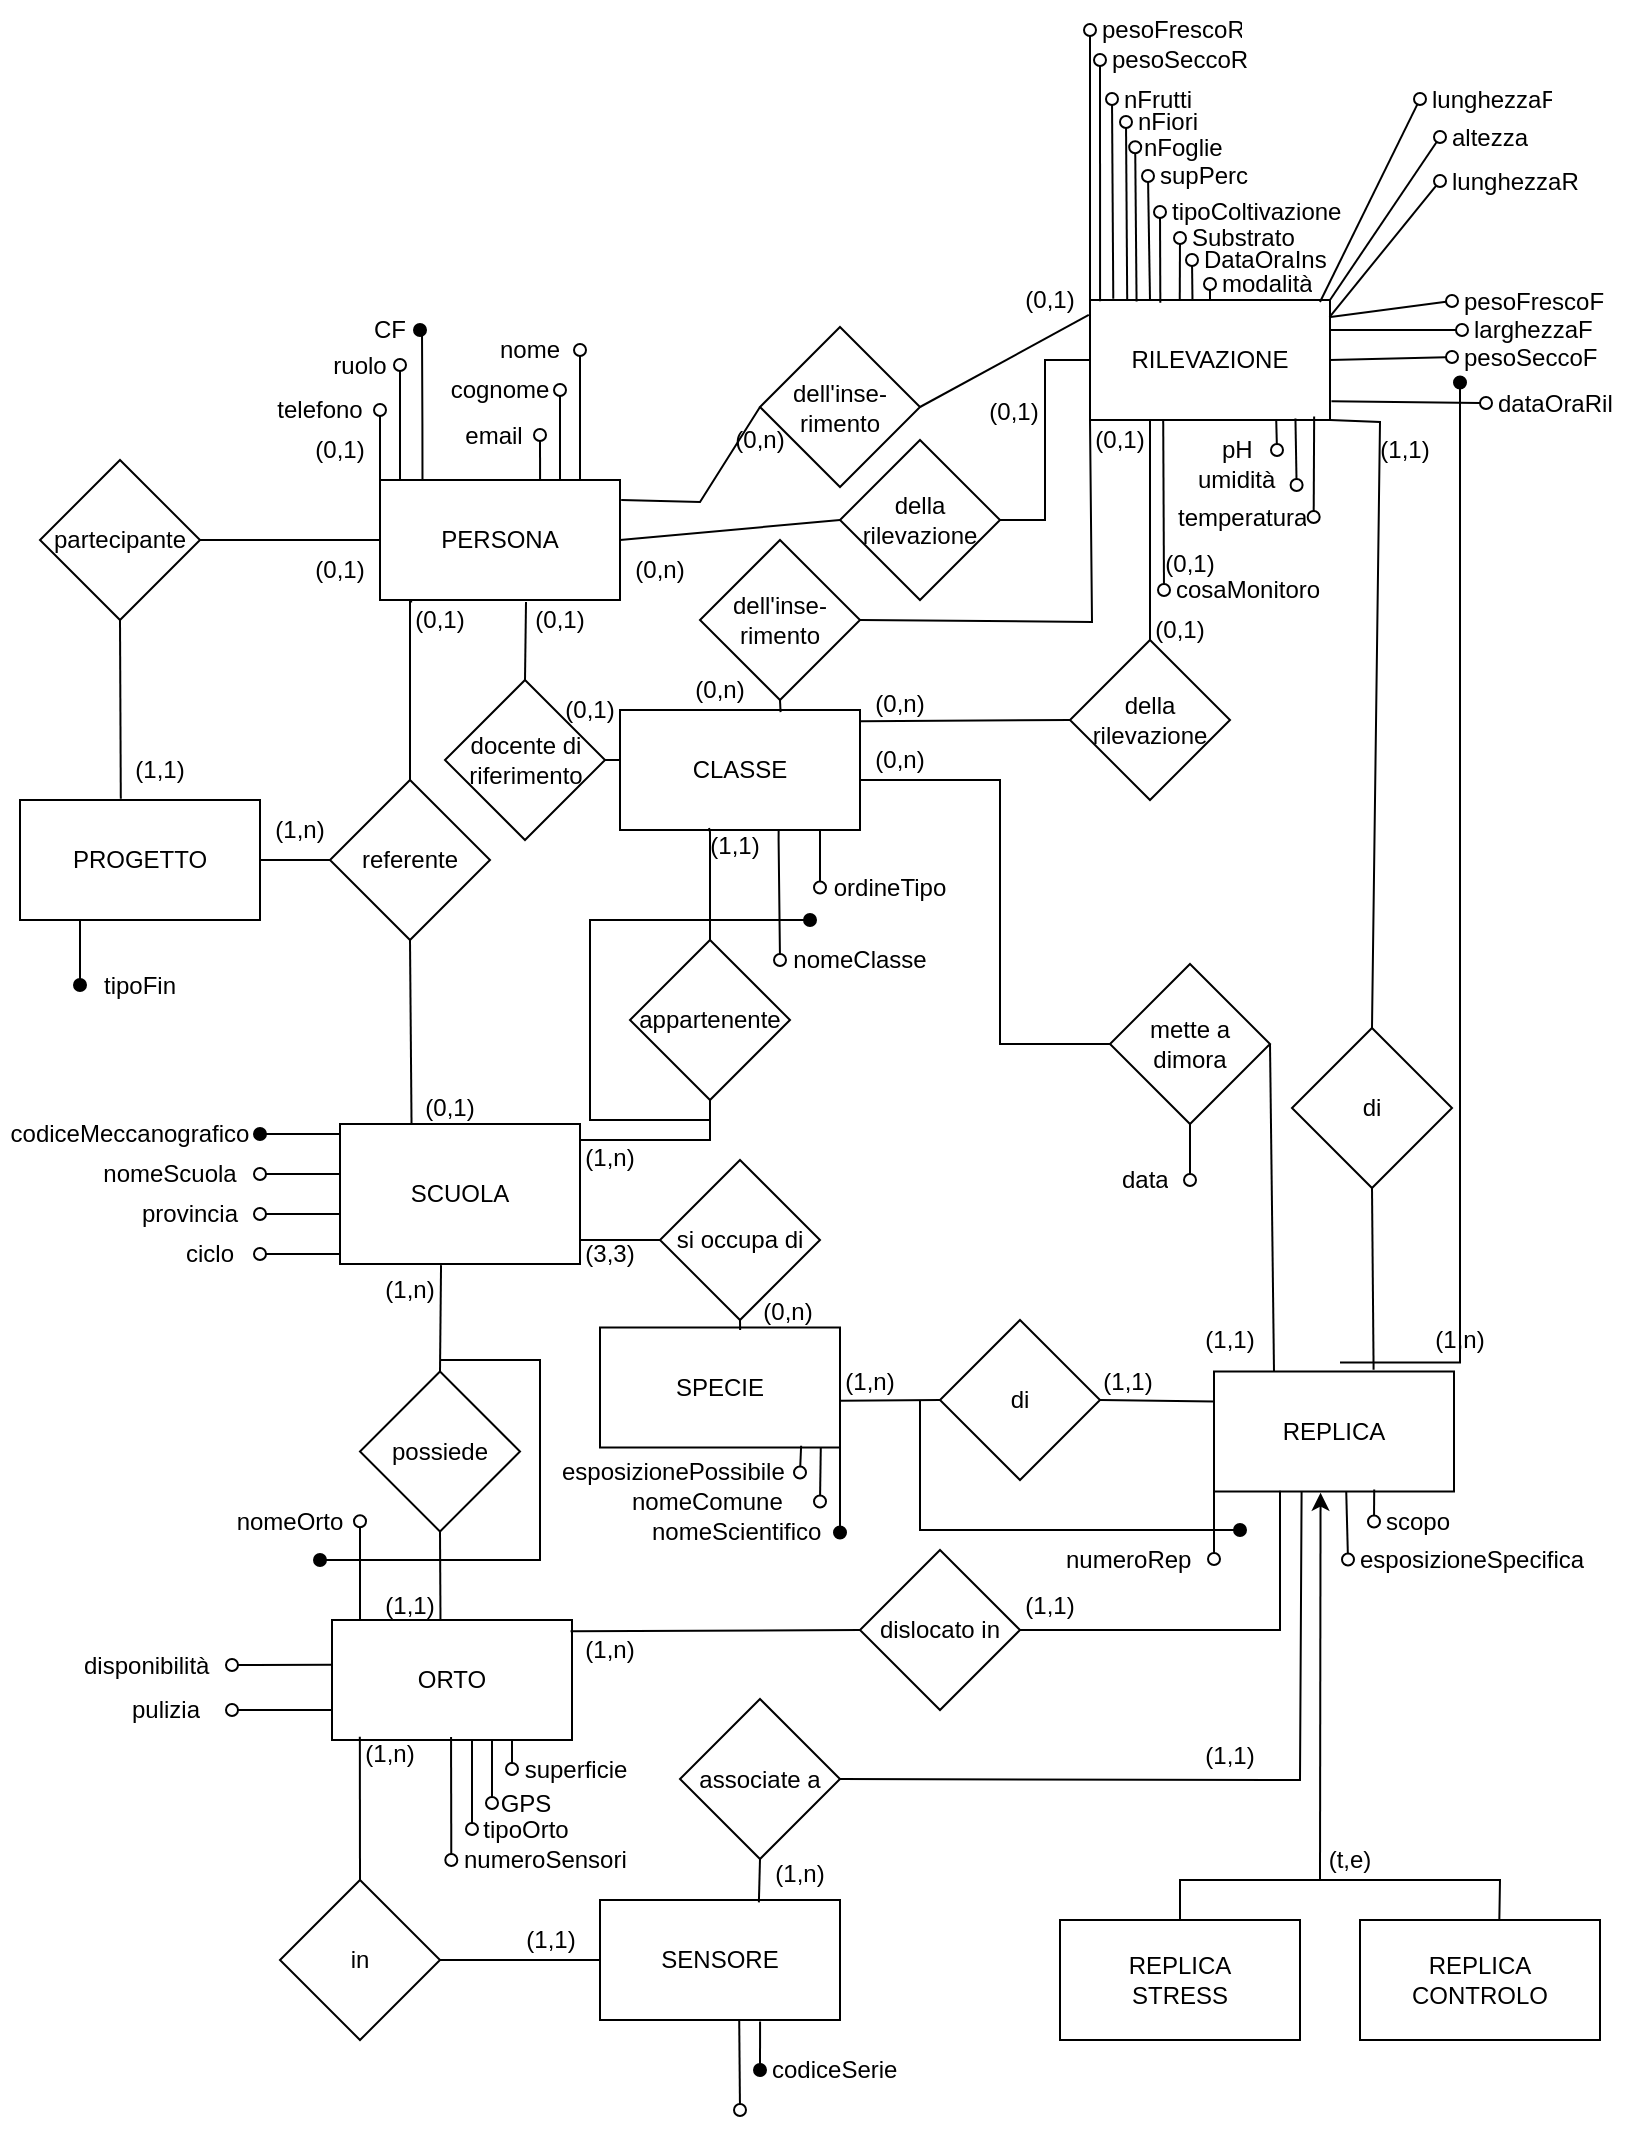 <mxfile version="21.5.0" type="device">
  <diagram name="Pagina-1" id="fb-nUl8ZOPPmTr-1KrIG">
    <mxGraphModel dx="797" dy="466" grid="1" gridSize="10" guides="1" tooltips="1" connect="1" arrows="1" fold="1" page="1" pageScale="1" pageWidth="827" pageHeight="1169" math="0" shadow="0">
      <root>
        <mxCell id="0" />
        <mxCell id="1" parent="0" />
        <mxCell id="eGgJFyrYKTTQ9tS4vTPO-1" style="edgeStyle=orthogonalEdgeStyle;rounded=0;orthogonalLoop=1;jettySize=auto;html=1;exitX=0.006;exitY=0.143;exitDx=0;exitDy=0;entryX=1;entryY=0.5;entryDx=0;entryDy=0;endArrow=oval;endFill=1;exitPerimeter=0;" edge="1" parent="1" source="eGgJFyrYKTTQ9tS4vTPO-5" target="eGgJFyrYKTTQ9tS4vTPO-21">
          <mxGeometry relative="1" as="geometry">
            <Array as="points">
              <mxPoint x="233" y="670" />
              <mxPoint x="233" y="671" />
              <mxPoint x="210" y="671" />
              <mxPoint x="210" y="666" />
            </Array>
          </mxGeometry>
        </mxCell>
        <mxCell id="eGgJFyrYKTTQ9tS4vTPO-2" style="edgeStyle=orthogonalEdgeStyle;rounded=0;orthogonalLoop=1;jettySize=auto;html=1;exitX=0;exitY=0;exitDx=0;exitDy=0;entryX=1;entryY=0.5;entryDx=0;entryDy=0;endArrow=oval;endFill=0;" edge="1" parent="1" source="eGgJFyrYKTTQ9tS4vTPO-5" target="eGgJFyrYKTTQ9tS4vTPO-20">
          <mxGeometry relative="1" as="geometry">
            <Array as="points">
              <mxPoint x="190" y="686" />
            </Array>
          </mxGeometry>
        </mxCell>
        <mxCell id="eGgJFyrYKTTQ9tS4vTPO-3" style="edgeStyle=orthogonalEdgeStyle;rounded=0;orthogonalLoop=1;jettySize=auto;html=1;exitX=0;exitY=0.75;exitDx=0;exitDy=0;entryX=1;entryY=0.5;entryDx=0;entryDy=0;endArrow=oval;endFill=0;" edge="1" parent="1" source="eGgJFyrYKTTQ9tS4vTPO-5" target="eGgJFyrYKTTQ9tS4vTPO-22">
          <mxGeometry relative="1" as="geometry">
            <Array as="points">
              <mxPoint x="170" y="706" />
              <mxPoint x="170" y="706" />
            </Array>
          </mxGeometry>
        </mxCell>
        <mxCell id="eGgJFyrYKTTQ9tS4vTPO-4" style="edgeStyle=orthogonalEdgeStyle;rounded=0;orthogonalLoop=1;jettySize=auto;html=1;exitX=-0.004;exitY=0.908;exitDx=0;exitDy=0;entryX=1;entryY=0.5;entryDx=0;entryDy=0;endArrow=oval;endFill=0;exitPerimeter=0;" edge="1" parent="1" source="eGgJFyrYKTTQ9tS4vTPO-5" target="eGgJFyrYKTTQ9tS4vTPO-23">
          <mxGeometry relative="1" as="geometry">
            <Array as="points">
              <mxPoint x="190" y="726" />
            </Array>
          </mxGeometry>
        </mxCell>
        <mxCell id="eGgJFyrYKTTQ9tS4vTPO-5" value="SCUOLA" style="rounded=0;whiteSpace=wrap;html=1;" vertex="1" parent="1">
          <mxGeometry x="180" y="661" width="120" height="70" as="geometry" />
        </mxCell>
        <mxCell id="eGgJFyrYKTTQ9tS4vTPO-6" style="edgeStyle=orthogonalEdgeStyle;rounded=0;orthogonalLoop=1;jettySize=auto;html=1;exitX=0;exitY=0.25;exitDx=0;exitDy=0;entryX=1;entryY=0.5;entryDx=0;entryDy=0;endArrow=oval;endFill=0;" edge="1" parent="1" source="eGgJFyrYKTTQ9tS4vTPO-11" target="eGgJFyrYKTTQ9tS4vTPO-25">
          <mxGeometry relative="1" as="geometry">
            <Array as="points">
              <mxPoint x="200" y="344" />
            </Array>
          </mxGeometry>
        </mxCell>
        <mxCell id="eGgJFyrYKTTQ9tS4vTPO-7" style="edgeStyle=orthogonalEdgeStyle;rounded=0;orthogonalLoop=1;jettySize=auto;html=1;exitX=0;exitY=0.5;exitDx=0;exitDy=0;entryX=1;entryY=0.5;entryDx=0;entryDy=0;endArrow=oval;endFill=0;" edge="1" parent="1" source="eGgJFyrYKTTQ9tS4vTPO-11" target="eGgJFyrYKTTQ9tS4vTPO-26">
          <mxGeometry relative="1" as="geometry">
            <Array as="points">
              <mxPoint x="200" y="359" />
              <mxPoint x="290" y="359" />
            </Array>
          </mxGeometry>
        </mxCell>
        <mxCell id="eGgJFyrYKTTQ9tS4vTPO-8" style="edgeStyle=orthogonalEdgeStyle;rounded=0;orthogonalLoop=1;jettySize=auto;html=1;exitX=0.667;exitY=0.044;exitDx=0;exitDy=0;endArrow=oval;endFill=0;exitPerimeter=0;entryX=1;entryY=0.5;entryDx=0;entryDy=0;" edge="1" parent="1" source="eGgJFyrYKTTQ9tS4vTPO-11" target="eGgJFyrYKTTQ9tS4vTPO-27">
          <mxGeometry relative="1" as="geometry">
            <mxPoint x="140" y="379" as="targetPoint" />
            <Array as="points" />
          </mxGeometry>
        </mxCell>
        <mxCell id="eGgJFyrYKTTQ9tS4vTPO-9" style="edgeStyle=orthogonalEdgeStyle;rounded=0;orthogonalLoop=1;jettySize=auto;html=1;exitX=0.1;exitY=0.021;exitDx=0;exitDy=0;endArrow=oval;endFill=0;exitPerimeter=0;entryX=1;entryY=0.5;entryDx=0;entryDy=0;" edge="1" parent="1" source="eGgJFyrYKTTQ9tS4vTPO-11" target="eGgJFyrYKTTQ9tS4vTPO-29">
          <mxGeometry relative="1" as="geometry">
            <Array as="points">
              <mxPoint x="210" y="340" />
            </Array>
          </mxGeometry>
        </mxCell>
        <mxCell id="eGgJFyrYKTTQ9tS4vTPO-10" style="edgeStyle=orthogonalEdgeStyle;rounded=0;orthogonalLoop=1;jettySize=auto;html=1;exitX=0;exitY=0.5;exitDx=0;exitDy=0;entryX=1;entryY=0.5;entryDx=0;entryDy=0;endArrow=oval;endFill=0;" edge="1" parent="1" source="eGgJFyrYKTTQ9tS4vTPO-11" target="eGgJFyrYKTTQ9tS4vTPO-28">
          <mxGeometry relative="1" as="geometry">
            <Array as="points">
              <mxPoint x="200" y="329" />
              <mxPoint x="200" y="329" />
            </Array>
          </mxGeometry>
        </mxCell>
        <mxCell id="eGgJFyrYKTTQ9tS4vTPO-11" value="PERSONA" style="rounded=0;whiteSpace=wrap;html=1;" vertex="1" parent="1">
          <mxGeometry x="200" y="339" width="120" height="60" as="geometry" />
        </mxCell>
        <mxCell id="eGgJFyrYKTTQ9tS4vTPO-12" style="edgeStyle=orthogonalEdgeStyle;rounded=0;orthogonalLoop=1;jettySize=auto;html=1;exitX=0.661;exitY=1.006;exitDx=0;exitDy=0;entryX=0;entryY=0.5;entryDx=0;entryDy=0;endArrow=oval;endFill=0;exitPerimeter=0;" edge="1" parent="1" source="eGgJFyrYKTTQ9tS4vTPO-14" target="eGgJFyrYKTTQ9tS4vTPO-44">
          <mxGeometry relative="1" as="geometry">
            <Array as="points">
              <mxPoint x="399" y="519" />
              <mxPoint x="400" y="519" />
            </Array>
          </mxGeometry>
        </mxCell>
        <mxCell id="eGgJFyrYKTTQ9tS4vTPO-13" style="edgeStyle=orthogonalEdgeStyle;rounded=0;orthogonalLoop=1;jettySize=auto;html=1;exitX=0;exitY=0;exitDx=0;exitDy=0;endArrow=oval;endFill=0;entryX=0;entryY=0.5;entryDx=0;entryDy=0;" edge="1" parent="1" source="eGgJFyrYKTTQ9tS4vTPO-45" target="eGgJFyrYKTTQ9tS4vTPO-45">
          <mxGeometry relative="1" as="geometry">
            <Array as="points">
              <mxPoint x="440" y="514" />
              <mxPoint x="440" y="479" />
              <mxPoint x="420" y="479" />
            </Array>
          </mxGeometry>
        </mxCell>
        <mxCell id="eGgJFyrYKTTQ9tS4vTPO-14" value="CLASSE" style="rounded=0;whiteSpace=wrap;html=1;" vertex="1" parent="1">
          <mxGeometry x="320" y="454" width="120" height="60" as="geometry" />
        </mxCell>
        <mxCell id="eGgJFyrYKTTQ9tS4vTPO-15" style="edgeStyle=orthogonalEdgeStyle;rounded=0;orthogonalLoop=1;jettySize=auto;html=1;exitX=0;exitY=0.75;exitDx=0;exitDy=0;entryX=1;entryY=0.5;entryDx=0;entryDy=0;endArrow=oval;endFill=0;" edge="1" parent="1" source="eGgJFyrYKTTQ9tS4vTPO-19" target="eGgJFyrYKTTQ9tS4vTPO-36">
          <mxGeometry relative="1" as="geometry">
            <Array as="points">
              <mxPoint x="176" y="914" />
            </Array>
          </mxGeometry>
        </mxCell>
        <mxCell id="eGgJFyrYKTTQ9tS4vTPO-16" style="edgeStyle=orthogonalEdgeStyle;rounded=0;orthogonalLoop=1;jettySize=auto;html=1;exitX=0.5;exitY=1;exitDx=0;exitDy=0;entryX=0;entryY=0.5;entryDx=0;entryDy=0;endArrow=oval;endFill=0;" edge="1" parent="1" source="eGgJFyrYKTTQ9tS4vTPO-19" target="eGgJFyrYKTTQ9tS4vTPO-37">
          <mxGeometry relative="1" as="geometry">
            <Array as="points">
              <mxPoint x="246" y="954" />
            </Array>
          </mxGeometry>
        </mxCell>
        <mxCell id="eGgJFyrYKTTQ9tS4vTPO-17" style="edgeStyle=orthogonalEdgeStyle;rounded=0;orthogonalLoop=1;jettySize=auto;html=1;exitX=0.75;exitY=1;exitDx=0;exitDy=0;endArrow=oval;endFill=0;entryX=0;entryY=0.5;entryDx=0;entryDy=0;" edge="1" parent="1" source="eGgJFyrYKTTQ9tS4vTPO-19" target="eGgJFyrYKTTQ9tS4vTPO-39">
          <mxGeometry relative="1" as="geometry">
            <Array as="points">
              <mxPoint x="266" y="984" />
            </Array>
            <mxPoint x="274.86" y="979" as="sourcePoint" />
            <mxPoint x="270" y="979" as="targetPoint" />
          </mxGeometry>
        </mxCell>
        <mxCell id="eGgJFyrYKTTQ9tS4vTPO-18" style="edgeStyle=orthogonalEdgeStyle;rounded=0;orthogonalLoop=1;jettySize=auto;html=1;exitX=0.75;exitY=1;exitDx=0;exitDy=0;entryX=0;entryY=0.5;entryDx=0;entryDy=0;endArrow=oval;endFill=0;" edge="1" parent="1" source="eGgJFyrYKTTQ9tS4vTPO-19" target="eGgJFyrYKTTQ9tS4vTPO-38">
          <mxGeometry relative="1" as="geometry">
            <Array as="points">
              <mxPoint x="256" y="954" />
            </Array>
          </mxGeometry>
        </mxCell>
        <mxCell id="eGgJFyrYKTTQ9tS4vTPO-19" value="ORTO" style="rounded=0;whiteSpace=wrap;html=1;" vertex="1" parent="1">
          <mxGeometry x="176" y="909" width="120" height="60" as="geometry" />
        </mxCell>
        <mxCell id="eGgJFyrYKTTQ9tS4vTPO-20" value="nomeScuola" style="text;html=1;strokeColor=none;fillColor=none;align=center;verticalAlign=middle;whiteSpace=wrap;rounded=0;" vertex="1" parent="1">
          <mxGeometry x="50" y="671" width="90" height="30" as="geometry" />
        </mxCell>
        <mxCell id="eGgJFyrYKTTQ9tS4vTPO-21" value="codiceMeccanografico" style="text;html=1;strokeColor=none;fillColor=none;align=center;verticalAlign=middle;whiteSpace=wrap;rounded=0;" vertex="1" parent="1">
          <mxGeometry x="10" y="651" width="130" height="30" as="geometry" />
        </mxCell>
        <mxCell id="eGgJFyrYKTTQ9tS4vTPO-22" value="provincia" style="text;html=1;strokeColor=none;fillColor=none;align=center;verticalAlign=middle;whiteSpace=wrap;rounded=0;" vertex="1" parent="1">
          <mxGeometry x="70" y="691" width="70" height="30" as="geometry" />
        </mxCell>
        <mxCell id="eGgJFyrYKTTQ9tS4vTPO-23" value="ciclo" style="text;html=1;strokeColor=none;fillColor=none;align=center;verticalAlign=middle;whiteSpace=wrap;rounded=0;" vertex="1" parent="1">
          <mxGeometry x="90" y="711" width="50" height="30" as="geometry" />
        </mxCell>
        <mxCell id="eGgJFyrYKTTQ9tS4vTPO-24" value="(0,1)" style="text;html=1;strokeColor=none;fillColor=none;align=center;verticalAlign=middle;whiteSpace=wrap;rounded=0;" vertex="1" parent="1">
          <mxGeometry x="215" y="638" width="40" height="30" as="geometry" />
        </mxCell>
        <mxCell id="eGgJFyrYKTTQ9tS4vTPO-25" value="nome" style="text;html=1;strokeColor=none;fillColor=none;align=center;verticalAlign=middle;whiteSpace=wrap;rounded=0;" vertex="1" parent="1">
          <mxGeometry x="250" y="259" width="50" height="30" as="geometry" />
        </mxCell>
        <mxCell id="eGgJFyrYKTTQ9tS4vTPO-26" value="cognome" style="text;html=1;strokeColor=none;fillColor=none;align=center;verticalAlign=middle;whiteSpace=wrap;rounded=0;" vertex="1" parent="1">
          <mxGeometry x="230" y="279" width="60" height="30" as="geometry" />
        </mxCell>
        <mxCell id="eGgJFyrYKTTQ9tS4vTPO-27" value="email" style="text;html=1;strokeColor=none;fillColor=none;align=center;verticalAlign=middle;whiteSpace=wrap;rounded=0;" vertex="1" parent="1">
          <mxGeometry x="232.5" y="309" width="47.5" height="15" as="geometry" />
        </mxCell>
        <mxCell id="eGgJFyrYKTTQ9tS4vTPO-28" value="telefono" style="text;html=1;strokeColor=none;fillColor=none;align=center;verticalAlign=middle;whiteSpace=wrap;rounded=0;" vertex="1" parent="1">
          <mxGeometry x="140" y="289" width="60" height="30" as="geometry" />
        </mxCell>
        <mxCell id="eGgJFyrYKTTQ9tS4vTPO-29" value="ruolo" style="text;html=1;strokeColor=none;fillColor=none;align=center;verticalAlign=middle;whiteSpace=wrap;rounded=0;" vertex="1" parent="1">
          <mxGeometry x="170" y="269" width="40" height="25" as="geometry" />
        </mxCell>
        <mxCell id="eGgJFyrYKTTQ9tS4vTPO-30" value="(0,1)" style="text;html=1;strokeColor=none;fillColor=none;align=center;verticalAlign=middle;whiteSpace=wrap;rounded=0;" vertex="1" parent="1">
          <mxGeometry x="150" y="309" width="60" height="30" as="geometry" />
        </mxCell>
        <mxCell id="eGgJFyrYKTTQ9tS4vTPO-31" value="(0,1)" style="text;html=1;strokeColor=none;fillColor=none;align=center;verticalAlign=middle;whiteSpace=wrap;rounded=0;" vertex="1" parent="1">
          <mxGeometry x="200" y="394" width="60" height="30" as="geometry" />
        </mxCell>
        <mxCell id="eGgJFyrYKTTQ9tS4vTPO-32" style="edgeStyle=orthogonalEdgeStyle;rounded=0;orthogonalLoop=1;jettySize=auto;html=1;exitX=0.5;exitY=0;exitDx=0;exitDy=0;endArrow=none;endFill=0;entryX=0.134;entryY=1.012;entryDx=0;entryDy=0;entryPerimeter=0;" edge="1" parent="1" source="eGgJFyrYKTTQ9tS4vTPO-33" target="eGgJFyrYKTTQ9tS4vTPO-11">
          <mxGeometry relative="1" as="geometry">
            <mxPoint x="260" y="460" as="targetPoint" />
            <Array as="points">
              <mxPoint x="215" y="400" />
            </Array>
          </mxGeometry>
        </mxCell>
        <mxCell id="eGgJFyrYKTTQ9tS4vTPO-33" value="referente" style="rhombus;whiteSpace=wrap;html=1;" vertex="1" parent="1">
          <mxGeometry x="175" y="489" width="80" height="80" as="geometry" />
        </mxCell>
        <mxCell id="eGgJFyrYKTTQ9tS4vTPO-34" value="possiede" style="rhombus;whiteSpace=wrap;html=1;" vertex="1" parent="1">
          <mxGeometry x="190" y="784.75" width="80" height="80" as="geometry" />
        </mxCell>
        <mxCell id="eGgJFyrYKTTQ9tS4vTPO-35" value="(1,1)" style="text;html=1;strokeColor=none;fillColor=none;align=center;verticalAlign=middle;whiteSpace=wrap;rounded=0;" vertex="1" parent="1">
          <mxGeometry x="520" y="886.5" width="30" height="30" as="geometry" />
        </mxCell>
        <mxCell id="eGgJFyrYKTTQ9tS4vTPO-36" value="nomeOrto" style="text;html=1;strokeColor=none;fillColor=none;align=center;verticalAlign=middle;whiteSpace=wrap;rounded=0;" vertex="1" parent="1">
          <mxGeometry x="120" y="850.25" width="70" height="18.75" as="geometry" />
        </mxCell>
        <mxCell id="eGgJFyrYKTTQ9tS4vTPO-37" value="tipoOrto" style="text;html=1;strokeColor=none;fillColor=none;align=center;verticalAlign=middle;whiteSpace=wrap;rounded=0;" vertex="1" parent="1">
          <mxGeometry x="246" y="998.5" width="54" height="30" as="geometry" />
        </mxCell>
        <mxCell id="eGgJFyrYKTTQ9tS4vTPO-38" value="GPS" style="text;html=1;strokeColor=none;fillColor=none;align=center;verticalAlign=middle;whiteSpace=wrap;rounded=0;" vertex="1" parent="1">
          <mxGeometry x="256" y="991" width="34" height="19" as="geometry" />
        </mxCell>
        <mxCell id="eGgJFyrYKTTQ9tS4vTPO-39" value="superficie" style="text;html=1;strokeColor=none;fillColor=none;align=center;verticalAlign=middle;whiteSpace=wrap;rounded=0;" vertex="1" parent="1">
          <mxGeometry x="266" y="976" width="64" height="15" as="geometry" />
        </mxCell>
        <mxCell id="eGgJFyrYKTTQ9tS4vTPO-40" value="" style="edgeStyle=orthogonalEdgeStyle;rounded=0;orthogonalLoop=1;jettySize=auto;html=1;endArrow=none;endFill=0;" edge="1" parent="1" source="eGgJFyrYKTTQ9tS4vTPO-42" target="eGgJFyrYKTTQ9tS4vTPO-5">
          <mxGeometry relative="1" as="geometry">
            <Array as="points">
              <mxPoint x="365" y="669" />
            </Array>
          </mxGeometry>
        </mxCell>
        <mxCell id="eGgJFyrYKTTQ9tS4vTPO-41" value="" style="edgeStyle=orthogonalEdgeStyle;rounded=0;orthogonalLoop=1;jettySize=auto;html=1;endArrow=none;endFill=0;exitX=0.5;exitY=0;exitDx=0;exitDy=0;entryX=0.371;entryY=0.983;entryDx=0;entryDy=0;entryPerimeter=0;" edge="1" parent="1" source="eGgJFyrYKTTQ9tS4vTPO-42" target="eGgJFyrYKTTQ9tS4vTPO-14">
          <mxGeometry relative="1" as="geometry">
            <mxPoint x="360" y="558.5" as="sourcePoint" />
            <mxPoint x="360" y="539" as="targetPoint" />
            <Array as="points">
              <mxPoint x="365" y="515" />
              <mxPoint x="365" y="515" />
            </Array>
          </mxGeometry>
        </mxCell>
        <mxCell id="eGgJFyrYKTTQ9tS4vTPO-42" value="appartenente" style="rhombus;whiteSpace=wrap;html=1;" vertex="1" parent="1">
          <mxGeometry x="325" y="569" width="80" height="80" as="geometry" />
        </mxCell>
        <mxCell id="eGgJFyrYKTTQ9tS4vTPO-43" value="(1,1)" style="text;html=1;strokeColor=none;fillColor=none;align=center;verticalAlign=middle;whiteSpace=wrap;rounded=0;" vertex="1" parent="1">
          <mxGeometry x="365" y="514" width="25" height="15" as="geometry" />
        </mxCell>
        <mxCell id="eGgJFyrYKTTQ9tS4vTPO-44" value="nomeClasse" style="text;html=1;strokeColor=none;fillColor=none;align=center;verticalAlign=middle;whiteSpace=wrap;rounded=0;" vertex="1" parent="1">
          <mxGeometry x="400" y="569" width="80" height="20" as="geometry" />
        </mxCell>
        <mxCell id="eGgJFyrYKTTQ9tS4vTPO-45" value="ordineTipo" style="text;html=1;strokeColor=none;fillColor=none;align=center;verticalAlign=middle;whiteSpace=wrap;rounded=0;" vertex="1" parent="1">
          <mxGeometry x="420" y="536.5" width="70" height="12.5" as="geometry" />
        </mxCell>
        <mxCell id="eGgJFyrYKTTQ9tS4vTPO-46" value="" style="endArrow=oval;html=1;rounded=0;edgeStyle=orthogonalEdgeStyle;startArrow=none;startFill=0;endFill=1;exitX=0.177;exitY=-0.004;exitDx=0;exitDy=0;exitPerimeter=0;entryX=1;entryY=0.5;entryDx=0;entryDy=0;" edge="1" parent="1" source="eGgJFyrYKTTQ9tS4vTPO-11" target="eGgJFyrYKTTQ9tS4vTPO-47">
          <mxGeometry width="50" height="50" relative="1" as="geometry">
            <mxPoint x="220" y="334" as="sourcePoint" />
            <mxPoint x="220" y="279" as="targetPoint" />
            <Array as="points">
              <mxPoint x="221" y="311" />
              <mxPoint x="221" y="264" />
            </Array>
          </mxGeometry>
        </mxCell>
        <mxCell id="eGgJFyrYKTTQ9tS4vTPO-47" value="CF" style="text;html=1;strokeColor=none;fillColor=none;align=center;verticalAlign=middle;whiteSpace=wrap;rounded=0;" vertex="1" parent="1">
          <mxGeometry x="190" y="249" width="30" height="30" as="geometry" />
        </mxCell>
        <mxCell id="eGgJFyrYKTTQ9tS4vTPO-48" style="edgeStyle=orthogonalEdgeStyle;rounded=0;orthogonalLoop=1;jettySize=auto;html=1;exitX=0.25;exitY=1;exitDx=0;exitDy=0;entryX=0;entryY=0.5;entryDx=0;entryDy=0;endArrow=oval;endFill=1;" edge="1" parent="1" source="eGgJFyrYKTTQ9tS4vTPO-49" target="eGgJFyrYKTTQ9tS4vTPO-51">
          <mxGeometry relative="1" as="geometry" />
        </mxCell>
        <mxCell id="eGgJFyrYKTTQ9tS4vTPO-49" value="PROGETTO" style="rounded=0;whiteSpace=wrap;html=1;" vertex="1" parent="1">
          <mxGeometry x="20" y="499" width="120" height="60" as="geometry" />
        </mxCell>
        <mxCell id="eGgJFyrYKTTQ9tS4vTPO-50" value="" style="endArrow=none;html=1;rounded=0;entryX=1;entryY=0.5;entryDx=0;entryDy=0;exitX=0;exitY=0.5;exitDx=0;exitDy=0;" edge="1" parent="1" source="eGgJFyrYKTTQ9tS4vTPO-33" target="eGgJFyrYKTTQ9tS4vTPO-49">
          <mxGeometry width="50" height="50" relative="1" as="geometry">
            <mxPoint x="260" y="479" as="sourcePoint" />
            <mxPoint x="310" y="429" as="targetPoint" />
          </mxGeometry>
        </mxCell>
        <mxCell id="eGgJFyrYKTTQ9tS4vTPO-51" value="tipoFin" style="text;html=1;strokeColor=none;fillColor=none;align=center;verticalAlign=middle;whiteSpace=wrap;rounded=0;" vertex="1" parent="1">
          <mxGeometry x="50" y="579" width="60" height="25" as="geometry" />
        </mxCell>
        <mxCell id="eGgJFyrYKTTQ9tS4vTPO-52" value="(1,1)" style="text;html=1;strokeColor=none;fillColor=none;align=center;verticalAlign=middle;whiteSpace=wrap;rounded=0;" vertex="1" parent="1">
          <mxGeometry x="60" y="469" width="60" height="30" as="geometry" />
        </mxCell>
        <mxCell id="eGgJFyrYKTTQ9tS4vTPO-53" value="" style="rhombus;whiteSpace=wrap;html=1;" vertex="1" parent="1">
          <mxGeometry x="30" y="329" width="80" height="80" as="geometry" />
        </mxCell>
        <mxCell id="eGgJFyrYKTTQ9tS4vTPO-54" value="" style="endArrow=none;html=1;rounded=0;exitX=1;exitY=0.5;exitDx=0;exitDy=0;entryX=0;entryY=0.5;entryDx=0;entryDy=0;" edge="1" parent="1" source="eGgJFyrYKTTQ9tS4vTPO-53" target="eGgJFyrYKTTQ9tS4vTPO-11">
          <mxGeometry width="50" height="50" relative="1" as="geometry">
            <mxPoint x="130" y="399" as="sourcePoint" />
            <mxPoint x="180" y="349" as="targetPoint" />
          </mxGeometry>
        </mxCell>
        <mxCell id="eGgJFyrYKTTQ9tS4vTPO-55" value="" style="endArrow=none;html=1;rounded=0;exitX=0.5;exitY=1;exitDx=0;exitDy=0;entryX=0.42;entryY=-0.011;entryDx=0;entryDy=0;entryPerimeter=0;" edge="1" parent="1" source="eGgJFyrYKTTQ9tS4vTPO-53" target="eGgJFyrYKTTQ9tS4vTPO-49">
          <mxGeometry width="50" height="50" relative="1" as="geometry">
            <mxPoint x="130" y="399" as="sourcePoint" />
            <mxPoint x="180" y="349" as="targetPoint" />
          </mxGeometry>
        </mxCell>
        <mxCell id="eGgJFyrYKTTQ9tS4vTPO-56" value="(1,n)" style="text;html=1;strokeColor=none;fillColor=none;align=center;verticalAlign=middle;whiteSpace=wrap;rounded=0;" vertex="1" parent="1">
          <mxGeometry x="130" y="499" width="60" height="30" as="geometry" />
        </mxCell>
        <mxCell id="eGgJFyrYKTTQ9tS4vTPO-57" value="(0,1)" style="text;html=1;strokeColor=none;fillColor=none;align=center;verticalAlign=middle;whiteSpace=wrap;rounded=0;" vertex="1" parent="1">
          <mxGeometry x="150" y="369" width="60" height="30" as="geometry" />
        </mxCell>
        <mxCell id="eGgJFyrYKTTQ9tS4vTPO-58" value="partecipante" style="text;html=1;strokeColor=none;fillColor=none;align=center;verticalAlign=middle;whiteSpace=wrap;rounded=0;" vertex="1" parent="1">
          <mxGeometry x="40" y="354" width="60" height="30" as="geometry" />
        </mxCell>
        <mxCell id="eGgJFyrYKTTQ9tS4vTPO-59" value="" style="endArrow=none;html=1;rounded=0;exitX=0.5;exitY=1;exitDx=0;exitDy=0;entryX=0.298;entryY=-0.004;entryDx=0;entryDy=0;entryPerimeter=0;" edge="1" parent="1" source="eGgJFyrYKTTQ9tS4vTPO-33" target="eGgJFyrYKTTQ9tS4vTPO-5">
          <mxGeometry width="50" height="50" relative="1" as="geometry">
            <mxPoint x="260" y="548.5" as="sourcePoint" />
            <mxPoint x="240" y="640.5" as="targetPoint" />
            <Array as="points" />
          </mxGeometry>
        </mxCell>
        <mxCell id="eGgJFyrYKTTQ9tS4vTPO-60" value="(1,n)" style="text;html=1;strokeColor=none;fillColor=none;align=center;verticalAlign=middle;whiteSpace=wrap;rounded=0;" vertex="1" parent="1">
          <mxGeometry x="305" y="668" width="20" height="20.5" as="geometry" />
        </mxCell>
        <mxCell id="eGgJFyrYKTTQ9tS4vTPO-61" value="" style="endArrow=oval;html=1;rounded=0;endFill=1;" edge="1" parent="1">
          <mxGeometry width="50" height="50" relative="1" as="geometry">
            <mxPoint x="365" y="659" as="sourcePoint" />
            <mxPoint x="415" y="559" as="targetPoint" />
            <Array as="points">
              <mxPoint x="365" y="659" />
              <mxPoint x="305" y="659" />
              <mxPoint x="305" y="559" />
            </Array>
          </mxGeometry>
        </mxCell>
        <mxCell id="eGgJFyrYKTTQ9tS4vTPO-62" value="" style="endArrow=none;html=1;rounded=0;entryX=0.5;entryY=0;entryDx=0;entryDy=0;exitX=0.421;exitY=1.008;exitDx=0;exitDy=0;exitPerimeter=0;" edge="1" parent="1" source="eGgJFyrYKTTQ9tS4vTPO-5" target="eGgJFyrYKTTQ9tS4vTPO-34">
          <mxGeometry width="50" height="50" relative="1" as="geometry">
            <mxPoint x="300" y="729" as="sourcePoint" />
            <mxPoint x="500" y="629" as="targetPoint" />
          </mxGeometry>
        </mxCell>
        <mxCell id="eGgJFyrYKTTQ9tS4vTPO-65" value="" style="endArrow=none;html=1;rounded=0;exitX=1;exitY=0.5;exitDx=0;exitDy=0;entryX=0;entryY=0.75;entryDx=0;entryDy=0;startArrow=oval;startFill=0;" edge="1" parent="1" source="eGgJFyrYKTTQ9tS4vTPO-68" target="eGgJFyrYKTTQ9tS4vTPO-19">
          <mxGeometry width="50" height="50" relative="1" as="geometry">
            <mxPoint x="169.94" y="1058.94" as="sourcePoint" />
            <mxPoint x="60" y="961.75" as="targetPoint" />
          </mxGeometry>
        </mxCell>
        <mxCell id="eGgJFyrYKTTQ9tS4vTPO-66" value="" style="endArrow=oval;html=1;rounded=0;exitX=0.002;exitY=0.372;exitDx=0;exitDy=0;exitPerimeter=0;startArrow=none;startFill=0;endFill=0;entryX=1;entryY=0.5;entryDx=0;entryDy=0;" edge="1" parent="1" source="eGgJFyrYKTTQ9tS4vTPO-19" target="eGgJFyrYKTTQ9tS4vTPO-67">
          <mxGeometry width="50" height="50" relative="1" as="geometry">
            <mxPoint x="40.44" y="960.203" as="sourcePoint" />
            <mxPoint x="150" y="1088.5" as="targetPoint" />
          </mxGeometry>
        </mxCell>
        <mxCell id="eGgJFyrYKTTQ9tS4vTPO-67" value="disponibilità" style="text;strokeColor=none;fillColor=none;align=left;verticalAlign=middle;spacingLeft=4;spacingRight=4;overflow=hidden;points=[[0,0.5],[1,0.5]];portConstraint=eastwest;rotatable=0;whiteSpace=wrap;html=1;" vertex="1" parent="1">
          <mxGeometry x="46" y="916.5" width="80" height="30" as="geometry" />
        </mxCell>
        <mxCell id="eGgJFyrYKTTQ9tS4vTPO-68" value="pulizia" style="text;strokeColor=none;fillColor=none;align=left;verticalAlign=middle;spacingLeft=4;spacingRight=4;overflow=hidden;points=[[0,0.5],[1,0.5]];portConstraint=eastwest;rotatable=0;whiteSpace=wrap;html=1;" vertex="1" parent="1">
          <mxGeometry x="70" y="939" width="56" height="30" as="geometry" />
        </mxCell>
        <mxCell id="eGgJFyrYKTTQ9tS4vTPO-69" value="si occupa di" style="rhombus;whiteSpace=wrap;html=1;" vertex="1" parent="1">
          <mxGeometry x="340" y="679" width="80" height="80" as="geometry" />
        </mxCell>
        <mxCell id="eGgJFyrYKTTQ9tS4vTPO-70" value="" style="endArrow=none;html=1;rounded=0;exitX=0;exitY=0.5;exitDx=0;exitDy=0;" edge="1" parent="1" source="eGgJFyrYKTTQ9tS4vTPO-69">
          <mxGeometry width="50" height="50" relative="1" as="geometry">
            <mxPoint x="210" y="766" as="sourcePoint" />
            <mxPoint x="300" y="719" as="targetPoint" />
          </mxGeometry>
        </mxCell>
        <mxCell id="eGgJFyrYKTTQ9tS4vTPO-71" value="(3,3)" style="text;html=1;strokeColor=none;fillColor=none;align=center;verticalAlign=middle;whiteSpace=wrap;rounded=0;" vertex="1" parent="1">
          <mxGeometry x="300" y="719.75" width="30" height="12.5" as="geometry" />
        </mxCell>
        <mxCell id="eGgJFyrYKTTQ9tS4vTPO-72" value="SPECIE" style="rounded=0;whiteSpace=wrap;html=1;" vertex="1" parent="1">
          <mxGeometry x="310" y="762.75" width="120" height="60" as="geometry" />
        </mxCell>
        <mxCell id="eGgJFyrYKTTQ9tS4vTPO-73" value="(0,n)" style="text;html=1;strokeColor=none;fillColor=none;align=center;verticalAlign=middle;whiteSpace=wrap;rounded=0;" vertex="1" parent="1">
          <mxGeometry x="384" y="747.75" width="40" height="15" as="geometry" />
        </mxCell>
        <mxCell id="eGgJFyrYKTTQ9tS4vTPO-74" value="" style="endArrow=oval;html=1;rounded=0;exitX=1;exitY=1;exitDx=0;exitDy=0;endFill=1;entryX=1;entryY=0.5;entryDx=0;entryDy=0;" edge="1" parent="1" source="eGgJFyrYKTTQ9tS4vTPO-72" target="eGgJFyrYKTTQ9tS4vTPO-75">
          <mxGeometry width="50" height="50" relative="1" as="geometry">
            <mxPoint x="305" y="845.75" as="sourcePoint" />
            <mxPoint x="155" y="865.75" as="targetPoint" />
          </mxGeometry>
        </mxCell>
        <mxCell id="eGgJFyrYKTTQ9tS4vTPO-75" value="nomeScientifico" style="text;strokeColor=none;fillColor=none;align=left;verticalAlign=middle;spacingLeft=4;spacingRight=4;overflow=hidden;points=[[0,0.5],[1,0.5]];portConstraint=eastwest;rotatable=0;whiteSpace=wrap;html=1;" vertex="1" parent="1">
          <mxGeometry x="330" y="850.25" width="100" height="30" as="geometry" />
        </mxCell>
        <mxCell id="eGgJFyrYKTTQ9tS4vTPO-76" value="nomeComune" style="text;strokeColor=none;fillColor=none;align=left;verticalAlign=middle;spacingLeft=4;spacingRight=4;overflow=hidden;points=[[0,0.5],[1,0.5]];portConstraint=eastwest;rotatable=0;whiteSpace=wrap;html=1;" vertex="1" parent="1">
          <mxGeometry x="320" y="834.75" width="100" height="30" as="geometry" />
        </mxCell>
        <mxCell id="eGgJFyrYKTTQ9tS4vTPO-77" value="esposizionePossibile" style="text;strokeColor=none;fillColor=none;align=left;verticalAlign=middle;spacingLeft=4;spacingRight=4;overflow=hidden;points=[[0,0.5],[1,0.5]];portConstraint=eastwest;rotatable=0;whiteSpace=wrap;html=1;" vertex="1" parent="1">
          <mxGeometry x="285" y="820.25" width="125" height="30" as="geometry" />
        </mxCell>
        <mxCell id="eGgJFyrYKTTQ9tS4vTPO-78" value="" style="endArrow=oval;html=1;rounded=0;entryX=1;entryY=0.5;entryDx=0;entryDy=0;endFill=0;exitX=0.92;exitY=0.997;exitDx=0;exitDy=0;exitPerimeter=0;" edge="1" parent="1" source="eGgJFyrYKTTQ9tS4vTPO-72" target="eGgJFyrYKTTQ9tS4vTPO-76">
          <mxGeometry width="50" height="50" relative="1" as="geometry">
            <mxPoint x="185" y="880.75" as="sourcePoint" />
            <mxPoint x="245" y="825.75" as="targetPoint" />
          </mxGeometry>
        </mxCell>
        <mxCell id="eGgJFyrYKTTQ9tS4vTPO-79" value="" style="endArrow=none;html=1;rounded=0;entryX=0.838;entryY=0.985;entryDx=0;entryDy=0;exitX=1;exitY=0.5;exitDx=0;exitDy=0;startArrow=oval;startFill=0;entryPerimeter=0;" edge="1" parent="1" source="eGgJFyrYKTTQ9tS4vTPO-77" target="eGgJFyrYKTTQ9tS4vTPO-72">
          <mxGeometry width="50" height="50" relative="1" as="geometry">
            <mxPoint x="165" y="865.75" as="sourcePoint" />
            <mxPoint x="215" y="815.75" as="targetPoint" />
          </mxGeometry>
        </mxCell>
        <mxCell id="eGgJFyrYKTTQ9tS4vTPO-80" value="di" style="rhombus;whiteSpace=wrap;html=1;" vertex="1" parent="1">
          <mxGeometry x="480" y="759" width="80" height="80" as="geometry" />
        </mxCell>
        <mxCell id="eGgJFyrYKTTQ9tS4vTPO-81" value="" style="endArrow=none;html=1;rounded=0;exitX=0;exitY=0.5;exitDx=0;exitDy=0;entryX=0.998;entryY=0.611;entryDx=0;entryDy=0;entryPerimeter=0;" edge="1" parent="1" source="eGgJFyrYKTTQ9tS4vTPO-80" target="eGgJFyrYKTTQ9tS4vTPO-72">
          <mxGeometry width="50" height="50" relative="1" as="geometry">
            <mxPoint x="515" y="765" as="sourcePoint" />
            <mxPoint x="516.2" y="720.52" as="targetPoint" />
          </mxGeometry>
        </mxCell>
        <mxCell id="eGgJFyrYKTTQ9tS4vTPO-82" value="REPLICA" style="rounded=0;whiteSpace=wrap;html=1;" vertex="1" parent="1">
          <mxGeometry x="617" y="784.75" width="120" height="60" as="geometry" />
        </mxCell>
        <mxCell id="eGgJFyrYKTTQ9tS4vTPO-83" value="" style="endArrow=none;html=1;rounded=0;exitX=1;exitY=0.5;exitDx=0;exitDy=0;entryX=0;entryY=0.25;entryDx=0;entryDy=0;" edge="1" parent="1" source="eGgJFyrYKTTQ9tS4vTPO-80" target="eGgJFyrYKTTQ9tS4vTPO-82">
          <mxGeometry width="50" height="50" relative="1" as="geometry">
            <mxPoint x="790" y="764" as="sourcePoint" />
            <mxPoint x="840" y="714" as="targetPoint" />
          </mxGeometry>
        </mxCell>
        <mxCell id="eGgJFyrYKTTQ9tS4vTPO-84" value="(1,n)" style="text;html=1;strokeColor=none;fillColor=none;align=center;verticalAlign=middle;whiteSpace=wrap;rounded=0;" vertex="1" parent="1">
          <mxGeometry x="430" y="780.25" width="30" height="20" as="geometry" />
        </mxCell>
        <mxCell id="eGgJFyrYKTTQ9tS4vTPO-85" value="(1,1)" style="text;html=1;strokeColor=none;fillColor=none;align=center;verticalAlign=middle;whiteSpace=wrap;rounded=0;" vertex="1" parent="1">
          <mxGeometry x="564" y="782.75" width="20" height="15" as="geometry" />
        </mxCell>
        <mxCell id="eGgJFyrYKTTQ9tS4vTPO-86" value="numeroRep" style="text;strokeColor=none;fillColor=none;align=left;verticalAlign=middle;spacingLeft=4;spacingRight=4;overflow=hidden;points=[[0,0.5],[1,0.5]];portConstraint=eastwest;rotatable=0;whiteSpace=wrap;html=1;" vertex="1" parent="1">
          <mxGeometry x="537" y="863.5" width="80" height="30" as="geometry" />
        </mxCell>
        <mxCell id="eGgJFyrYKTTQ9tS4vTPO-87" value="" style="endArrow=none;html=1;rounded=0;entryX=0;entryY=1;entryDx=0;entryDy=0;exitX=1;exitY=0.5;exitDx=0;exitDy=0;startArrow=oval;startFill=0;" edge="1" parent="1" source="eGgJFyrYKTTQ9tS4vTPO-86" target="eGgJFyrYKTTQ9tS4vTPO-82">
          <mxGeometry width="50" height="50" relative="1" as="geometry">
            <mxPoint x="520" y="794" as="sourcePoint" />
            <mxPoint x="570" y="744" as="targetPoint" />
          </mxGeometry>
        </mxCell>
        <mxCell id="eGgJFyrYKTTQ9tS4vTPO-88" value="" style="endArrow=oval;html=1;rounded=0;exitX=0.551;exitY=1.002;exitDx=0;exitDy=0;exitPerimeter=0;startArrow=none;startFill=0;endFill=0;entryX=0;entryY=0.5;entryDx=0;entryDy=0;" edge="1" parent="1" source="eGgJFyrYKTTQ9tS4vTPO-82" target="eGgJFyrYKTTQ9tS4vTPO-89">
          <mxGeometry width="50" height="50" relative="1" as="geometry">
            <mxPoint x="680" y="814" as="sourcePoint" />
            <mxPoint x="680" y="884" as="targetPoint" />
          </mxGeometry>
        </mxCell>
        <mxCell id="eGgJFyrYKTTQ9tS4vTPO-89" value="esposizioneSpecifica" style="text;strokeColor=none;fillColor=none;align=left;verticalAlign=middle;spacingLeft=4;spacingRight=4;overflow=hidden;points=[[0,0.5],[1,0.5]];portConstraint=eastwest;rotatable=0;whiteSpace=wrap;html=1;" vertex="1" parent="1">
          <mxGeometry x="684" y="863.5" width="126" height="30.5" as="geometry" />
        </mxCell>
        <mxCell id="eGgJFyrYKTTQ9tS4vTPO-90" value="scopo" style="text;strokeColor=none;fillColor=none;align=left;verticalAlign=middle;spacingLeft=4;spacingRight=4;overflow=hidden;points=[[0,0.5],[1,0.5]];portConstraint=eastwest;rotatable=0;whiteSpace=wrap;html=1;" vertex="1" parent="1">
          <mxGeometry x="697" y="844.75" width="50" height="30" as="geometry" />
        </mxCell>
        <mxCell id="eGgJFyrYKTTQ9tS4vTPO-91" value="" style="endArrow=none;html=1;rounded=0;entryX=0.002;entryY=-0.035;entryDx=0;entryDy=0;exitX=0;exitY=0.5;exitDx=0;exitDy=0;startArrow=oval;startFill=0;entryPerimeter=0;" edge="1" parent="1" source="eGgJFyrYKTTQ9tS4vTPO-90" target="eGgJFyrYKTTQ9tS4vTPO-90">
          <mxGeometry width="50" height="50" relative="1" as="geometry">
            <mxPoint x="680" y="814" as="sourcePoint" />
            <mxPoint x="730" y="764" as="targetPoint" />
          </mxGeometry>
        </mxCell>
        <mxCell id="eGgJFyrYKTTQ9tS4vTPO-92" value="" style="endArrow=oval;html=1;rounded=0;startArrow=none;startFill=0;endFill=1;" edge="1" parent="1">
          <mxGeometry width="50" height="50" relative="1" as="geometry">
            <mxPoint x="470" y="799" as="sourcePoint" />
            <mxPoint x="630" y="864" as="targetPoint" />
            <Array as="points">
              <mxPoint x="470" y="864" />
            </Array>
          </mxGeometry>
        </mxCell>
        <mxCell id="eGgJFyrYKTTQ9tS4vTPO-93" value="dislocato in" style="rhombus;whiteSpace=wrap;html=1;" vertex="1" parent="1">
          <mxGeometry x="440" y="874" width="80" height="80" as="geometry" />
        </mxCell>
        <mxCell id="eGgJFyrYKTTQ9tS4vTPO-94" value="" style="endArrow=none;html=1;rounded=0;entryX=0.275;entryY=0.993;entryDx=0;entryDy=0;exitX=1;exitY=0.5;exitDx=0;exitDy=0;entryPerimeter=0;" edge="1" parent="1" source="eGgJFyrYKTTQ9tS4vTPO-93" target="eGgJFyrYKTTQ9tS4vTPO-82">
          <mxGeometry width="50" height="50" relative="1" as="geometry">
            <mxPoint x="330" y="889" as="sourcePoint" />
            <mxPoint x="380" y="839" as="targetPoint" />
            <Array as="points">
              <mxPoint x="650" y="914" />
            </Array>
          </mxGeometry>
        </mxCell>
        <mxCell id="eGgJFyrYKTTQ9tS4vTPO-95" value="(1,n)" style="text;html=1;strokeColor=none;fillColor=none;align=center;verticalAlign=middle;whiteSpace=wrap;rounded=0;" vertex="1" parent="1">
          <mxGeometry x="295" y="909" width="40" height="30" as="geometry" />
        </mxCell>
        <mxCell id="eGgJFyrYKTTQ9tS4vTPO-96" value="mette a dimora" style="rhombus;whiteSpace=wrap;html=1;" vertex="1" parent="1">
          <mxGeometry x="565" y="581" width="80" height="80" as="geometry" />
        </mxCell>
        <mxCell id="eGgJFyrYKTTQ9tS4vTPO-97" value="" style="endArrow=none;html=1;rounded=0;entryX=0.996;entryY=0.583;entryDx=0;entryDy=0;exitX=0;exitY=0.5;exitDx=0;exitDy=0;entryPerimeter=0;" edge="1" parent="1" source="eGgJFyrYKTTQ9tS4vTPO-96" target="eGgJFyrYKTTQ9tS4vTPO-14">
          <mxGeometry width="50" height="50" relative="1" as="geometry">
            <mxPoint x="520" y="619" as="sourcePoint" />
            <mxPoint x="570" y="569" as="targetPoint" />
            <Array as="points">
              <mxPoint x="510" y="621" />
              <mxPoint x="510" y="489" />
            </Array>
          </mxGeometry>
        </mxCell>
        <mxCell id="eGgJFyrYKTTQ9tS4vTPO-98" value="(0,n)" style="text;html=1;strokeColor=none;fillColor=none;align=center;verticalAlign=middle;whiteSpace=wrap;rounded=0;" vertex="1" parent="1">
          <mxGeometry x="440" y="469" width="40" height="19" as="geometry" />
        </mxCell>
        <mxCell id="eGgJFyrYKTTQ9tS4vTPO-99" value="" style="endArrow=oval;html=1;rounded=0;exitX=0.5;exitY=1;exitDx=0;exitDy=0;endFill=0;entryX=1;entryY=0.5;entryDx=0;entryDy=0;" edge="1" parent="1" source="eGgJFyrYKTTQ9tS4vTPO-96" target="eGgJFyrYKTTQ9tS4vTPO-100">
          <mxGeometry width="50" height="50" relative="1" as="geometry">
            <mxPoint x="630" y="630.5" as="sourcePoint" />
            <mxPoint x="460" y="670.5" as="targetPoint" />
          </mxGeometry>
        </mxCell>
        <mxCell id="eGgJFyrYKTTQ9tS4vTPO-100" value="data" style="text;strokeColor=none;fillColor=none;align=left;verticalAlign=middle;spacingLeft=4;spacingRight=4;overflow=hidden;points=[[0,0.5],[1,0.5]];portConstraint=eastwest;rotatable=0;whiteSpace=wrap;html=1;" vertex="1" parent="1">
          <mxGeometry x="565" y="679" width="40" height="20" as="geometry" />
        </mxCell>
        <mxCell id="eGgJFyrYKTTQ9tS4vTPO-101" value="" style="endArrow=classic;html=1;rounded=0;entryX=0.444;entryY=1.01;entryDx=0;entryDy=0;entryPerimeter=0;" edge="1" parent="1" target="eGgJFyrYKTTQ9tS4vTPO-82">
          <mxGeometry width="50" height="50" relative="1" as="geometry">
            <mxPoint x="670" y="1039" as="sourcePoint" />
            <mxPoint x="750" y="824" as="targetPoint" />
          </mxGeometry>
        </mxCell>
        <mxCell id="eGgJFyrYKTTQ9tS4vTPO-102" value="" style="endArrow=none;html=1;rounded=0;exitX=0.5;exitY=0;exitDx=0;exitDy=0;entryX=0.58;entryY=0.066;entryDx=0;entryDy=0;entryPerimeter=0;" edge="1" parent="1" source="eGgJFyrYKTTQ9tS4vTPO-103" target="eGgJFyrYKTTQ9tS4vTPO-104">
          <mxGeometry width="50" height="50" relative="1" as="geometry">
            <mxPoint x="600" y="1039" as="sourcePoint" />
            <mxPoint x="760" y="1039" as="targetPoint" />
            <Array as="points">
              <mxPoint x="600" y="1039" />
              <mxPoint x="680" y="1039" />
              <mxPoint x="760" y="1039" />
            </Array>
          </mxGeometry>
        </mxCell>
        <mxCell id="eGgJFyrYKTTQ9tS4vTPO-103" value="REPLICA&lt;br&gt;STRESS" style="rounded=0;whiteSpace=wrap;html=1;" vertex="1" parent="1">
          <mxGeometry x="540" y="1059" width="120" height="60" as="geometry" />
        </mxCell>
        <mxCell id="eGgJFyrYKTTQ9tS4vTPO-104" value="REPLICA CONTROLO" style="rounded=0;whiteSpace=wrap;html=1;" vertex="1" parent="1">
          <mxGeometry x="690" y="1059" width="120" height="60" as="geometry" />
        </mxCell>
        <mxCell id="eGgJFyrYKTTQ9tS4vTPO-105" value="(t,e)" style="text;html=1;strokeColor=none;fillColor=none;align=center;verticalAlign=middle;whiteSpace=wrap;rounded=0;" vertex="1" parent="1">
          <mxGeometry x="670" y="1019" width="30" height="20" as="geometry" />
        </mxCell>
        <mxCell id="eGgJFyrYKTTQ9tS4vTPO-106" value="RILEVAZIONE" style="rounded=0;whiteSpace=wrap;html=1;" vertex="1" parent="1">
          <mxGeometry x="555" y="249" width="120" height="60" as="geometry" />
        </mxCell>
        <mxCell id="eGgJFyrYKTTQ9tS4vTPO-107" value="di" style="rhombus;whiteSpace=wrap;html=1;" vertex="1" parent="1">
          <mxGeometry x="656" y="613" width="80" height="80" as="geometry" />
        </mxCell>
        <mxCell id="eGgJFyrYKTTQ9tS4vTPO-108" value="" style="endArrow=none;html=1;rounded=0;entryX=0.5;entryY=1;entryDx=0;entryDy=0;exitX=0.665;exitY=-0.014;exitDx=0;exitDy=0;exitPerimeter=0;" edge="1" parent="1" source="eGgJFyrYKTTQ9tS4vTPO-82" target="eGgJFyrYKTTQ9tS4vTPO-107">
          <mxGeometry width="50" height="50" relative="1" as="geometry">
            <mxPoint x="720" y="780" as="sourcePoint" />
            <mxPoint x="629.72" y="863.28" as="targetPoint" />
          </mxGeometry>
        </mxCell>
        <mxCell id="eGgJFyrYKTTQ9tS4vTPO-109" value="(1,1)" style="text;html=1;strokeColor=none;fillColor=none;align=center;verticalAlign=middle;whiteSpace=wrap;rounded=0;" vertex="1" parent="1">
          <mxGeometry x="610" y="759" width="30" height="20" as="geometry" />
        </mxCell>
        <mxCell id="eGgJFyrYKTTQ9tS4vTPO-110" value="" style="endArrow=oval;html=1;rounded=0;endFill=1;" edge="1" parent="1">
          <mxGeometry width="50" height="50" relative="1" as="geometry">
            <mxPoint x="680" y="780.25" as="sourcePoint" />
            <mxPoint x="740" y="290.25" as="targetPoint" />
            <Array as="points">
              <mxPoint x="740" y="780.25" />
            </Array>
          </mxGeometry>
        </mxCell>
        <mxCell id="eGgJFyrYKTTQ9tS4vTPO-111" value="dataOraRil" style="text;strokeColor=none;fillColor=none;align=left;verticalAlign=middle;spacingLeft=4;spacingRight=4;overflow=hidden;points=[[0,0.5],[1,0.5]];portConstraint=eastwest;rotatable=0;whiteSpace=wrap;html=1;" vertex="1" parent="1">
          <mxGeometry x="753" y="288" width="74" height="25" as="geometry" />
        </mxCell>
        <mxCell id="eGgJFyrYKTTQ9tS4vTPO-112" value="" style="endArrow=none;html=1;rounded=0;startArrow=oval;startFill=0;entryX=1.006;entryY=0.843;entryDx=0;entryDy=0;entryPerimeter=0;exitX=0;exitY=0.5;exitDx=0;exitDy=0;" edge="1" parent="1" source="eGgJFyrYKTTQ9tS4vTPO-111" target="eGgJFyrYKTTQ9tS4vTPO-106">
          <mxGeometry width="50" height="50" relative="1" as="geometry">
            <mxPoint x="750" y="300" as="sourcePoint" />
            <mxPoint x="734" y="440" as="targetPoint" />
          </mxGeometry>
        </mxCell>
        <mxCell id="eGgJFyrYKTTQ9tS4vTPO-113" value="DataOraIns" style="text;strokeColor=none;fillColor=none;align=left;verticalAlign=middle;spacingLeft=4;spacingRight=4;overflow=hidden;points=[[0,0.5],[1,0.5]];portConstraint=eastwest;rotatable=0;whiteSpace=wrap;html=1;" vertex="1" parent="1">
          <mxGeometry x="606" y="214" width="80" height="30" as="geometry" />
        </mxCell>
        <mxCell id="eGgJFyrYKTTQ9tS4vTPO-114" value="modalità" style="text;strokeColor=none;fillColor=none;align=left;verticalAlign=middle;spacingLeft=4;spacingRight=4;overflow=hidden;points=[[0,0.5],[1,0.5]];portConstraint=eastwest;rotatable=0;whiteSpace=wrap;html=1;" vertex="1" parent="1">
          <mxGeometry x="615" y="228" width="60" height="26" as="geometry" />
        </mxCell>
        <mxCell id="eGgJFyrYKTTQ9tS4vTPO-115" value="" style="endArrow=none;html=1;rounded=0;exitX=0;exitY=0.5;exitDx=0;exitDy=0;entryX=0.5;entryY=0;entryDx=0;entryDy=0;startArrow=oval;startFill=0;" edge="1" parent="1" source="eGgJFyrYKTTQ9tS4vTPO-114" target="eGgJFyrYKTTQ9tS4vTPO-106">
          <mxGeometry width="50" height="50" relative="1" as="geometry">
            <mxPoint x="571" y="534" as="sourcePoint" />
            <mxPoint x="621" y="484" as="targetPoint" />
          </mxGeometry>
        </mxCell>
        <mxCell id="eGgJFyrYKTTQ9tS4vTPO-116" value="" style="endArrow=oval;html=1;rounded=0;exitX=0.427;exitY=0.002;exitDx=0;exitDy=0;entryX=0;entryY=0.5;entryDx=0;entryDy=0;endFill=0;exitPerimeter=0;" edge="1" parent="1" source="eGgJFyrYKTTQ9tS4vTPO-106" target="eGgJFyrYKTTQ9tS4vTPO-113">
          <mxGeometry width="50" height="50" relative="1" as="geometry">
            <mxPoint x="571" y="534" as="sourcePoint" />
            <mxPoint x="621" y="484" as="targetPoint" />
          </mxGeometry>
        </mxCell>
        <mxCell id="eGgJFyrYKTTQ9tS4vTPO-117" value="della rilevazione" style="rhombus;whiteSpace=wrap;html=1;" vertex="1" parent="1">
          <mxGeometry x="545" y="419" width="80" height="80" as="geometry" />
        </mxCell>
        <mxCell id="eGgJFyrYKTTQ9tS4vTPO-118" value="dell&#39;inse-&lt;br&gt;rimento" style="rhombus;whiteSpace=wrap;html=1;" vertex="1" parent="1">
          <mxGeometry x="390" y="262.5" width="80" height="80" as="geometry" />
        </mxCell>
        <mxCell id="eGgJFyrYKTTQ9tS4vTPO-119" value="" style="endArrow=none;html=1;rounded=0;exitX=0.25;exitY=1;exitDx=0;exitDy=0;entryX=0.5;entryY=0;entryDx=0;entryDy=0;" edge="1" parent="1" source="eGgJFyrYKTTQ9tS4vTPO-106" target="eGgJFyrYKTTQ9tS4vTPO-117">
          <mxGeometry width="50" height="50" relative="1" as="geometry">
            <mxPoint x="860" y="789" as="sourcePoint" />
            <mxPoint x="910" y="739" as="targetPoint" />
          </mxGeometry>
        </mxCell>
        <mxCell id="eGgJFyrYKTTQ9tS4vTPO-120" value="" style="endArrow=none;html=1;rounded=0;exitX=0;exitY=0.5;exitDx=0;exitDy=0;entryX=1.003;entryY=0.093;entryDx=0;entryDy=0;entryPerimeter=0;" edge="1" parent="1" source="eGgJFyrYKTTQ9tS4vTPO-117" target="eGgJFyrYKTTQ9tS4vTPO-14">
          <mxGeometry width="50" height="50" relative="1" as="geometry">
            <mxPoint x="860" y="609" as="sourcePoint" />
            <mxPoint x="550" y="409" as="targetPoint" />
          </mxGeometry>
        </mxCell>
        <mxCell id="eGgJFyrYKTTQ9tS4vTPO-121" value="" style="endArrow=none;html=1;rounded=0;entryX=1;entryY=0.5;entryDx=0;entryDy=0;exitX=-0.005;exitY=0.124;exitDx=0;exitDy=0;exitPerimeter=0;" edge="1" parent="1" source="eGgJFyrYKTTQ9tS4vTPO-106" target="eGgJFyrYKTTQ9tS4vTPO-118">
          <mxGeometry width="50" height="50" relative="1" as="geometry">
            <mxPoint x="700" y="479" as="sourcePoint" />
            <mxPoint x="910" y="839" as="targetPoint" />
          </mxGeometry>
        </mxCell>
        <mxCell id="eGgJFyrYKTTQ9tS4vTPO-122" value="" style="endArrow=none;html=1;rounded=0;entryX=1.005;entryY=0.167;entryDx=0;entryDy=0;exitX=0;exitY=0.5;exitDx=0;exitDy=0;entryPerimeter=0;" edge="1" parent="1" source="eGgJFyrYKTTQ9tS4vTPO-118" target="eGgJFyrYKTTQ9tS4vTPO-11">
          <mxGeometry width="50" height="50" relative="1" as="geometry">
            <mxPoint x="660" y="409" as="sourcePoint" />
            <mxPoint x="550" y="409" as="targetPoint" />
            <Array as="points">
              <mxPoint x="360" y="350" />
            </Array>
          </mxGeometry>
        </mxCell>
        <mxCell id="eGgJFyrYKTTQ9tS4vTPO-123" value="(0,1)" style="text;html=1;strokeColor=none;fillColor=none;align=center;verticalAlign=middle;whiteSpace=wrap;rounded=0;" vertex="1" parent="1">
          <mxGeometry x="585" y="409" width="30" height="10" as="geometry" />
        </mxCell>
        <mxCell id="eGgJFyrYKTTQ9tS4vTPO-124" value="(0,1)" style="text;html=1;strokeColor=none;fillColor=none;align=center;verticalAlign=middle;whiteSpace=wrap;rounded=0;" vertex="1" parent="1">
          <mxGeometry x="525" y="239" width="20" height="20" as="geometry" />
        </mxCell>
        <mxCell id="eGgJFyrYKTTQ9tS4vTPO-125" value="(0,n)" style="text;html=1;strokeColor=none;fillColor=none;align=center;verticalAlign=middle;whiteSpace=wrap;rounded=0;" vertex="1" parent="1">
          <mxGeometry x="375" y="309" width="30" height="20" as="geometry" />
        </mxCell>
        <mxCell id="eGgJFyrYKTTQ9tS4vTPO-126" value="(0,n)" style="text;html=1;strokeColor=none;fillColor=none;align=center;verticalAlign=middle;whiteSpace=wrap;rounded=0;" vertex="1" parent="1">
          <mxGeometry x="440" y="443" width="40" height="16" as="geometry" />
        </mxCell>
        <mxCell id="eGgJFyrYKTTQ9tS4vTPO-127" value="" style="endArrow=none;html=1;rounded=0;exitX=0.5;exitY=0;exitDx=0;exitDy=0;entryX=1;entryY=1;entryDx=0;entryDy=0;" edge="1" parent="1" source="eGgJFyrYKTTQ9tS4vTPO-107" target="eGgJFyrYKTTQ9tS4vTPO-106">
          <mxGeometry width="50" height="50" relative="1" as="geometry">
            <mxPoint x="760" y="629" as="sourcePoint" />
            <mxPoint x="720" y="280" as="targetPoint" />
            <Array as="points">
              <mxPoint x="700" y="310" />
            </Array>
          </mxGeometry>
        </mxCell>
        <mxCell id="eGgJFyrYKTTQ9tS4vTPO-128" value="(1,n)" style="text;html=1;strokeColor=none;fillColor=none;align=center;verticalAlign=middle;whiteSpace=wrap;rounded=0;" vertex="1" parent="1">
          <mxGeometry x="720" y="764" width="40" height="10" as="geometry" />
        </mxCell>
        <mxCell id="eGgJFyrYKTTQ9tS4vTPO-129" value="" style="endArrow=none;html=1;rounded=0;entryX=0.5;entryY=1;entryDx=0;entryDy=0;exitX=0.584;exitY=0.02;exitDx=0;exitDy=0;exitPerimeter=0;" edge="1" parent="1" source="eGgJFyrYKTTQ9tS4vTPO-72" target="eGgJFyrYKTTQ9tS4vTPO-69">
          <mxGeometry width="50" height="50" relative="1" as="geometry">
            <mxPoint x="370" y="835.25" as="sourcePoint" />
            <mxPoint x="420" y="785.25" as="targetPoint" />
          </mxGeometry>
        </mxCell>
        <mxCell id="eGgJFyrYKTTQ9tS4vTPO-130" value="" style="endArrow=none;html=1;rounded=0;exitX=0.25;exitY=0;exitDx=0;exitDy=0;entryX=1;entryY=0.5;entryDx=0;entryDy=0;" edge="1" parent="1" source="eGgJFyrYKTTQ9tS4vTPO-82" target="eGgJFyrYKTTQ9tS4vTPO-96">
          <mxGeometry width="50" height="50" relative="1" as="geometry">
            <mxPoint x="680" y="709" as="sourcePoint" />
            <mxPoint x="730" y="659" as="targetPoint" />
          </mxGeometry>
        </mxCell>
        <mxCell id="eGgJFyrYKTTQ9tS4vTPO-131" value="" style="endArrow=none;html=1;rounded=0;entryX=0;entryY=0.5;entryDx=0;entryDy=0;exitX=0.994;exitY=0.094;exitDx=0;exitDy=0;exitPerimeter=0;" edge="1" parent="1" source="eGgJFyrYKTTQ9tS4vTPO-19" target="eGgJFyrYKTTQ9tS4vTPO-93">
          <mxGeometry width="50" height="50" relative="1" as="geometry">
            <mxPoint x="250" y="999" as="sourcePoint" />
            <mxPoint x="300" y="949" as="targetPoint" />
          </mxGeometry>
        </mxCell>
        <mxCell id="eGgJFyrYKTTQ9tS4vTPO-132" value="" style="endArrow=none;html=1;rounded=0;entryX=0.5;entryY=1;entryDx=0;entryDy=0;exitX=0.452;exitY=-0.008;exitDx=0;exitDy=0;exitPerimeter=0;" edge="1" parent="1" source="eGgJFyrYKTTQ9tS4vTPO-19" target="eGgJFyrYKTTQ9tS4vTPO-34">
          <mxGeometry width="50" height="50" relative="1" as="geometry">
            <mxPoint x="230" y="909" as="sourcePoint" />
            <mxPoint x="320" y="789" as="targetPoint" />
          </mxGeometry>
        </mxCell>
        <mxCell id="eGgJFyrYKTTQ9tS4vTPO-133" value="(1,n)" style="text;html=1;strokeColor=none;fillColor=none;align=center;verticalAlign=middle;whiteSpace=wrap;rounded=0;" vertex="1" parent="1">
          <mxGeometry x="200" y="729" width="30" height="30" as="geometry" />
        </mxCell>
        <mxCell id="eGgJFyrYKTTQ9tS4vTPO-134" value="(1,1)" style="text;html=1;strokeColor=none;fillColor=none;align=center;verticalAlign=middle;whiteSpace=wrap;rounded=0;" vertex="1" parent="1">
          <mxGeometry x="200" y="894" width="30" height="15" as="geometry" />
        </mxCell>
        <mxCell id="eGgJFyrYKTTQ9tS4vTPO-135" value="" style="endArrow=none;html=1;rounded=0;startArrow=oval;startFill=1;" edge="1" parent="1">
          <mxGeometry width="50" height="50" relative="1" as="geometry">
            <mxPoint x="170" y="879" as="sourcePoint" />
            <mxPoint x="230" y="779" as="targetPoint" />
            <Array as="points">
              <mxPoint x="280" y="879" />
              <mxPoint x="280" y="779" />
            </Array>
          </mxGeometry>
        </mxCell>
        <mxCell id="eGgJFyrYKTTQ9tS4vTPO-136" value="SENSORE" style="rounded=0;whiteSpace=wrap;html=1;" vertex="1" parent="1">
          <mxGeometry x="310" y="1049" width="120" height="60" as="geometry" />
        </mxCell>
        <mxCell id="eGgJFyrYKTTQ9tS4vTPO-137" value="in" style="rhombus;whiteSpace=wrap;html=1;" vertex="1" parent="1">
          <mxGeometry x="150" y="1039" width="80" height="80" as="geometry" />
        </mxCell>
        <mxCell id="eGgJFyrYKTTQ9tS4vTPO-138" value="" style="endArrow=none;html=1;rounded=0;exitX=0.5;exitY=0;exitDx=0;exitDy=0;entryX=0.116;entryY=0.973;entryDx=0;entryDy=0;entryPerimeter=0;" edge="1" parent="1" source="eGgJFyrYKTTQ9tS4vTPO-137" target="eGgJFyrYKTTQ9tS4vTPO-19">
          <mxGeometry width="50" height="50" relative="1" as="geometry">
            <mxPoint x="270" y="919" as="sourcePoint" />
            <mxPoint x="320" y="869" as="targetPoint" />
          </mxGeometry>
        </mxCell>
        <mxCell id="eGgJFyrYKTTQ9tS4vTPO-139" value="" style="endArrow=none;html=1;rounded=0;exitX=1;exitY=0.5;exitDx=0;exitDy=0;entryX=0;entryY=0.5;entryDx=0;entryDy=0;" edge="1" parent="1" source="eGgJFyrYKTTQ9tS4vTPO-137" target="eGgJFyrYKTTQ9tS4vTPO-136">
          <mxGeometry width="50" height="50" relative="1" as="geometry">
            <mxPoint x="270" y="919" as="sourcePoint" />
            <mxPoint x="320" y="869" as="targetPoint" />
          </mxGeometry>
        </mxCell>
        <mxCell id="eGgJFyrYKTTQ9tS4vTPO-140" value="associate a" style="rhombus;whiteSpace=wrap;html=1;" vertex="1" parent="1">
          <mxGeometry x="350" y="948.5" width="80" height="80" as="geometry" />
        </mxCell>
        <mxCell id="eGgJFyrYKTTQ9tS4vTPO-141" value="" style="endArrow=none;html=1;rounded=0;exitX=0.662;exitY=0.02;exitDx=0;exitDy=0;exitPerimeter=0;entryX=0.5;entryY=1;entryDx=0;entryDy=0;" edge="1" parent="1" source="eGgJFyrYKTTQ9tS4vTPO-136" target="eGgJFyrYKTTQ9tS4vTPO-140">
          <mxGeometry width="50" height="50" relative="1" as="geometry">
            <mxPoint x="420" y="1049" as="sourcePoint" />
            <mxPoint x="470" y="999" as="targetPoint" />
          </mxGeometry>
        </mxCell>
        <mxCell id="eGgJFyrYKTTQ9tS4vTPO-142" value="" style="endArrow=none;html=1;rounded=0;entryX=0.365;entryY=1;entryDx=0;entryDy=0;entryPerimeter=0;exitX=1;exitY=0.5;exitDx=0;exitDy=0;" edge="1" parent="1" source="eGgJFyrYKTTQ9tS4vTPO-140" target="eGgJFyrYKTTQ9tS4vTPO-82">
          <mxGeometry width="50" height="50" relative="1" as="geometry">
            <mxPoint x="350" y="989" as="sourcePoint" />
            <mxPoint x="620" y="969" as="targetPoint" />
            <Array as="points">
              <mxPoint x="660" y="989" />
            </Array>
          </mxGeometry>
        </mxCell>
        <mxCell id="eGgJFyrYKTTQ9tS4vTPO-143" value="(1,1)" style="text;html=1;strokeColor=none;fillColor=none;align=center;verticalAlign=middle;whiteSpace=wrap;rounded=0;" vertex="1" parent="1">
          <mxGeometry x="610" y="969" width="30" height="15" as="geometry" />
        </mxCell>
        <mxCell id="eGgJFyrYKTTQ9tS4vTPO-144" value="(1,n)" style="text;html=1;strokeColor=none;fillColor=none;align=center;verticalAlign=middle;whiteSpace=wrap;rounded=0;" vertex="1" parent="1">
          <mxGeometry x="395" y="1028.5" width="30" height="15" as="geometry" />
        </mxCell>
        <mxCell id="eGgJFyrYKTTQ9tS4vTPO-145" value="(1,n)" style="text;html=1;strokeColor=none;fillColor=none;align=center;verticalAlign=middle;whiteSpace=wrap;rounded=0;" vertex="1" parent="1">
          <mxGeometry x="190" y="968.5" width="30" height="15" as="geometry" />
        </mxCell>
        <mxCell id="eGgJFyrYKTTQ9tS4vTPO-146" value="(1,1)" style="text;html=1;strokeColor=none;fillColor=none;align=center;verticalAlign=middle;whiteSpace=wrap;rounded=0;" vertex="1" parent="1">
          <mxGeometry x="271.25" y="1059" width="28.75" height="20" as="geometry" />
        </mxCell>
        <mxCell id="eGgJFyrYKTTQ9tS4vTPO-147" value="codiceSerie" style="text;strokeColor=none;fillColor=none;align=left;verticalAlign=middle;spacingLeft=4;spacingRight=4;overflow=hidden;points=[[0,0.5],[1,0.5]];portConstraint=eastwest;rotatable=0;whiteSpace=wrap;html=1;" vertex="1" parent="1">
          <mxGeometry x="390" y="1119" width="90" height="30" as="geometry" />
        </mxCell>
        <mxCell id="eGgJFyrYKTTQ9tS4vTPO-148" value="" style="endArrow=none;html=1;rounded=0;exitX=0;exitY=0.5;exitDx=0;exitDy=0;startArrow=oval;startFill=1;entryX=0.667;entryY=1.013;entryDx=0;entryDy=0;entryPerimeter=0;" edge="1" parent="1" source="eGgJFyrYKTTQ9tS4vTPO-147" target="eGgJFyrYKTTQ9tS4vTPO-136">
          <mxGeometry width="50" height="50" relative="1" as="geometry">
            <mxPoint x="340" y="1159" as="sourcePoint" />
            <mxPoint x="390" y="1109" as="targetPoint" />
          </mxGeometry>
        </mxCell>
        <mxCell id="eGgJFyrYKTTQ9tS4vTPO-149" value="" style="endArrow=none;html=1;rounded=0;exitX=0;exitY=0.5;exitDx=0;exitDy=0;startArrow=oval;startFill=0;entryX=0.58;entryY=0.994;entryDx=0;entryDy=0;entryPerimeter=0;" edge="1" parent="1" target="eGgJFyrYKTTQ9tS4vTPO-136">
          <mxGeometry width="50" height="50" relative="1" as="geometry">
            <mxPoint x="380" y="1154" as="sourcePoint" />
            <mxPoint x="380" y="1109" as="targetPoint" />
          </mxGeometry>
        </mxCell>
        <mxCell id="eGgJFyrYKTTQ9tS4vTPO-150" value="" style="endArrow=oval;html=1;rounded=0;exitX=0.293;exitY=0.023;exitDx=0;exitDy=0;endFill=0;exitPerimeter=0;entryX=0;entryY=0.5;entryDx=0;entryDy=0;" edge="1" parent="1" source="eGgJFyrYKTTQ9tS4vTPO-106" target="eGgJFyrYKTTQ9tS4vTPO-151">
          <mxGeometry width="50" height="50" relative="1" as="geometry">
            <mxPoint x="589.59" y="236" as="sourcePoint" />
            <mxPoint x="579" y="209" as="targetPoint" />
          </mxGeometry>
        </mxCell>
        <mxCell id="eGgJFyrYKTTQ9tS4vTPO-151" value="tipoColtivazione" style="text;strokeColor=none;fillColor=none;align=left;verticalAlign=middle;spacingLeft=4;spacingRight=4;overflow=hidden;points=[[0,0.5],[1,0.5]];portConstraint=eastwest;rotatable=0;whiteSpace=wrap;html=1;" vertex="1" parent="1">
          <mxGeometry x="590" y="190" width="100" height="30" as="geometry" />
        </mxCell>
        <mxCell id="eGgJFyrYKTTQ9tS4vTPO-152" value="Substrato" style="text;strokeColor=none;fillColor=none;align=left;verticalAlign=middle;spacingLeft=4;spacingRight=4;overflow=hidden;points=[[0,0.5],[1,0.5]];portConstraint=eastwest;rotatable=0;whiteSpace=wrap;html=1;" vertex="1" parent="1">
          <mxGeometry x="600" y="208" width="80" height="20" as="geometry" />
        </mxCell>
        <mxCell id="eGgJFyrYKTTQ9tS4vTPO-153" value="" style="endArrow=oval;html=1;rounded=0;exitX=0.374;exitY=0.01;exitDx=0;exitDy=0;endFill=0;exitPerimeter=0;entryX=0;entryY=0.5;entryDx=0;entryDy=0;" edge="1" parent="1" target="eGgJFyrYKTTQ9tS4vTPO-152">
          <mxGeometry width="50" height="50" relative="1" as="geometry">
            <mxPoint x="599.88" y="249.0" as="sourcePoint" />
            <mxPoint x="597.75" y="217.4" as="targetPoint" />
          </mxGeometry>
        </mxCell>
        <mxCell id="eGgJFyrYKTTQ9tS4vTPO-156" value="larghezzaF" style="text;strokeColor=none;fillColor=none;align=left;verticalAlign=middle;spacingLeft=4;spacingRight=4;overflow=hidden;points=[[0,0.5],[1,0.5]];portConstraint=eastwest;rotatable=0;whiteSpace=wrap;html=1;" vertex="1" parent="1">
          <mxGeometry x="741" y="254" width="70" height="20" as="geometry" />
        </mxCell>
        <mxCell id="eGgJFyrYKTTQ9tS4vTPO-157" value="lunghezzaF" style="text;strokeColor=none;fillColor=none;align=left;verticalAlign=middle;spacingLeft=4;spacingRight=4;overflow=hidden;points=[[0,0.5],[1,0.5]];portConstraint=eastwest;rotatable=0;whiteSpace=wrap;html=1;" vertex="1" parent="1">
          <mxGeometry x="720" y="139" width="70" height="19" as="geometry" />
        </mxCell>
        <mxCell id="eGgJFyrYKTTQ9tS4vTPO-158" value="pesoFrescoF" style="text;strokeColor=none;fillColor=none;align=left;verticalAlign=middle;spacingLeft=4;spacingRight=4;overflow=hidden;points=[[0,0.5],[1,0.5]];portConstraint=eastwest;rotatable=0;whiteSpace=wrap;html=1;" vertex="1" parent="1">
          <mxGeometry x="736" y="239" width="80" height="21" as="geometry" />
        </mxCell>
        <mxCell id="eGgJFyrYKTTQ9tS4vTPO-159" value="pesoSeccoF" style="text;strokeColor=none;fillColor=none;align=left;verticalAlign=middle;spacingLeft=4;spacingRight=4;overflow=hidden;points=[[0,0.5],[1,0.5]];portConstraint=eastwest;rotatable=0;whiteSpace=wrap;html=1;" vertex="1" parent="1">
          <mxGeometry x="736" y="267" width="80" height="21" as="geometry" />
        </mxCell>
        <mxCell id="eGgJFyrYKTTQ9tS4vTPO-160" value="altezza" style="text;strokeColor=none;fillColor=none;align=left;verticalAlign=middle;spacingLeft=4;spacingRight=4;overflow=hidden;points=[[0,0.5],[1,0.5]];portConstraint=eastwest;rotatable=0;whiteSpace=wrap;html=1;" vertex="1" parent="1">
          <mxGeometry x="730" y="158" width="55" height="19" as="geometry" />
        </mxCell>
        <mxCell id="eGgJFyrYKTTQ9tS4vTPO-161" value="lunghezzaR" style="text;strokeColor=none;fillColor=none;align=left;verticalAlign=middle;spacingLeft=4;spacingRight=4;overflow=hidden;points=[[0,0.5],[1,0.5]];portConstraint=eastwest;rotatable=0;whiteSpace=wrap;html=1;" vertex="1" parent="1">
          <mxGeometry x="730" y="180" width="73" height="19" as="geometry" />
        </mxCell>
        <mxCell id="eGgJFyrYKTTQ9tS4vTPO-162" value="" style="endArrow=oval;html=1;rounded=0;entryX=0;entryY=0.5;entryDx=0;entryDy=0;endFill=0;exitX=1.002;exitY=0.142;exitDx=0;exitDy=0;exitPerimeter=0;" edge="1" parent="1" source="eGgJFyrYKTTQ9tS4vTPO-106" target="eGgJFyrYKTTQ9tS4vTPO-158">
          <mxGeometry width="50" height="50" relative="1" as="geometry">
            <mxPoint x="670" y="254" as="sourcePoint" />
            <mxPoint x="690" y="80" as="targetPoint" />
          </mxGeometry>
        </mxCell>
        <mxCell id="eGgJFyrYKTTQ9tS4vTPO-163" value="" style="endArrow=oval;html=1;rounded=0;entryX=0;entryY=0.5;entryDx=0;entryDy=0;endFill=0;exitX=1;exitY=0.5;exitDx=0;exitDy=0;" edge="1" parent="1" target="eGgJFyrYKTTQ9tS4vTPO-159" source="eGgJFyrYKTTQ9tS4vTPO-106">
          <mxGeometry width="50" height="50" relative="1" as="geometry">
            <mxPoint x="670" y="150" as="sourcePoint" />
            <mxPoint x="685" y="35" as="targetPoint" />
          </mxGeometry>
        </mxCell>
        <mxCell id="eGgJFyrYKTTQ9tS4vTPO-164" value="" style="endArrow=oval;html=1;rounded=0;exitX=1;exitY=0.25;exitDx=0;exitDy=0;endFill=0;entryX=0;entryY=0.5;entryDx=0;entryDy=0;" edge="1" parent="1" source="eGgJFyrYKTTQ9tS4vTPO-106" target="eGgJFyrYKTTQ9tS4vTPO-156">
          <mxGeometry width="50" height="50" relative="1" as="geometry">
            <mxPoint x="665" y="201" as="sourcePoint" />
            <mxPoint x="660" y="80" as="targetPoint" />
          </mxGeometry>
        </mxCell>
        <mxCell id="eGgJFyrYKTTQ9tS4vTPO-165" value="" style="endArrow=oval;html=1;rounded=0;entryX=0;entryY=0.5;entryDx=0;entryDy=0;endFill=0;" edge="1" parent="1" target="eGgJFyrYKTTQ9tS4vTPO-157">
          <mxGeometry width="50" height="50" relative="1" as="geometry">
            <mxPoint x="670" y="250" as="sourcePoint" />
            <mxPoint x="705" y="55" as="targetPoint" />
          </mxGeometry>
        </mxCell>
        <mxCell id="eGgJFyrYKTTQ9tS4vTPO-166" value="" style="endArrow=oval;html=1;rounded=0;exitX=1;exitY=0;exitDx=0;exitDy=0;entryX=0;entryY=0.5;entryDx=0;entryDy=0;endFill=0;" edge="1" parent="1" source="eGgJFyrYKTTQ9tS4vTPO-106" target="eGgJFyrYKTTQ9tS4vTPO-160">
          <mxGeometry width="50" height="50" relative="1" as="geometry">
            <mxPoint x="650.535" y="140.323" as="sourcePoint" />
            <mxPoint x="715" y="65" as="targetPoint" />
          </mxGeometry>
        </mxCell>
        <mxCell id="eGgJFyrYKTTQ9tS4vTPO-167" value="" style="endArrow=oval;html=1;rounded=0;entryX=0;entryY=0.5;entryDx=0;entryDy=0;endFill=0;exitX=0.998;exitY=0.142;exitDx=0;exitDy=0;exitPerimeter=0;" edge="1" parent="1" source="eGgJFyrYKTTQ9tS4vTPO-106" target="eGgJFyrYKTTQ9tS4vTPO-161">
          <mxGeometry width="50" height="50" relative="1" as="geometry">
            <mxPoint x="680" y="250" as="sourcePoint" />
            <mxPoint x="725" y="75" as="targetPoint" />
          </mxGeometry>
        </mxCell>
        <mxCell id="eGgJFyrYKTTQ9tS4vTPO-169" value="" style="endArrow=oval;html=1;rounded=0;exitX=0;exitY=0;exitDx=0;exitDy=0;endFill=0;entryX=0;entryY=0.5;entryDx=0;entryDy=0;" edge="1" parent="1" source="eGgJFyrYKTTQ9tS4vTPO-106" target="eGgJFyrYKTTQ9tS4vTPO-172">
          <mxGeometry width="50" height="50" relative="1" as="geometry">
            <mxPoint x="650" y="230" as="sourcePoint" />
            <mxPoint x="554" y="60" as="targetPoint" />
          </mxGeometry>
        </mxCell>
        <mxCell id="eGgJFyrYKTTQ9tS4vTPO-170" value="nFiori" style="text;strokeColor=none;fillColor=none;align=left;verticalAlign=middle;spacingLeft=4;spacingRight=4;overflow=hidden;points=[[0,0.5],[1,0.5]];portConstraint=eastwest;rotatable=0;whiteSpace=wrap;html=1;" vertex="1" parent="1">
          <mxGeometry x="573" y="150" width="42" height="20" as="geometry" />
        </mxCell>
        <mxCell id="eGgJFyrYKTTQ9tS4vTPO-171" value="nFrutti" style="text;strokeColor=none;fillColor=none;align=left;verticalAlign=middle;spacingLeft=4;spacingRight=4;overflow=hidden;points=[[0,0.5],[1,0.5]];portConstraint=eastwest;rotatable=0;whiteSpace=wrap;html=1;" vertex="1" parent="1">
          <mxGeometry x="566" y="139" width="44" height="19" as="geometry" />
        </mxCell>
        <mxCell id="eGgJFyrYKTTQ9tS4vTPO-172" value="pesoFrescoR" style="text;strokeColor=none;fillColor=none;align=left;verticalAlign=middle;spacingLeft=4;spacingRight=4;overflow=hidden;points=[[0,0.5],[1,0.5]];portConstraint=eastwest;rotatable=0;whiteSpace=wrap;html=1;" vertex="1" parent="1">
          <mxGeometry x="555" y="99" width="80" height="30" as="geometry" />
        </mxCell>
        <mxCell id="eGgJFyrYKTTQ9tS4vTPO-173" value="pesoSeccoR" style="text;strokeColor=none;fillColor=none;align=left;verticalAlign=middle;spacingLeft=4;spacingRight=4;overflow=hidden;points=[[0,0.5],[1,0.5]];portConstraint=eastwest;rotatable=0;whiteSpace=wrap;html=1;" vertex="1" parent="1">
          <mxGeometry x="560" y="119" width="80" height="20" as="geometry" />
        </mxCell>
        <mxCell id="eGgJFyrYKTTQ9tS4vTPO-174" value="" style="endArrow=oval;html=1;rounded=0;exitX=0.097;exitY=-0.011;exitDx=0;exitDy=0;entryX=0;entryY=0.5;entryDx=0;entryDy=0;endFill=0;exitPerimeter=0;" edge="1" parent="1" source="eGgJFyrYKTTQ9tS4vTPO-106" target="eGgJFyrYKTTQ9tS4vTPO-171">
          <mxGeometry width="50" height="50" relative="1" as="geometry">
            <mxPoint x="446.24" y="174.066" as="sourcePoint" />
            <mxPoint x="450" y="149" as="targetPoint" />
          </mxGeometry>
        </mxCell>
        <mxCell id="eGgJFyrYKTTQ9tS4vTPO-175" value="" style="endArrow=oval;html=1;rounded=0;exitX=0.155;exitY=-0.002;exitDx=0;exitDy=0;endFill=0;exitPerimeter=0;entryX=0;entryY=0.5;entryDx=0;entryDy=0;" edge="1" parent="1" source="eGgJFyrYKTTQ9tS4vTPO-106" target="eGgJFyrYKTTQ9tS4vTPO-170">
          <mxGeometry width="50" height="50" relative="1" as="geometry">
            <mxPoint x="454.88" y="173.838" as="sourcePoint" />
            <mxPoint x="610" y="140" as="targetPoint" />
            <Array as="points" />
          </mxGeometry>
        </mxCell>
        <mxCell id="eGgJFyrYKTTQ9tS4vTPO-176" value="" style="endArrow=oval;html=1;rounded=0;entryX=0;entryY=0.5;entryDx=0;entryDy=0;endFill=0;exitX=0.042;exitY=0.01;exitDx=0;exitDy=0;exitPerimeter=0;" edge="1" parent="1" source="eGgJFyrYKTTQ9tS4vTPO-106" target="eGgJFyrYKTTQ9tS4vTPO-173">
          <mxGeometry width="50" height="50" relative="1" as="geometry">
            <mxPoint x="463.88" y="171.52" as="sourcePoint" />
            <mxPoint x="469.74" y="111" as="targetPoint" />
          </mxGeometry>
        </mxCell>
        <mxCell id="eGgJFyrYKTTQ9tS4vTPO-180" value="nFoglie" style="text;strokeColor=none;fillColor=none;align=left;verticalAlign=middle;spacingLeft=4;spacingRight=4;overflow=hidden;points=[[0,0.5],[1,0.5]];portConstraint=eastwest;rotatable=0;whiteSpace=wrap;html=1;" vertex="1" parent="1">
          <mxGeometry x="576" y="158" width="50" height="30" as="geometry" />
        </mxCell>
        <mxCell id="eGgJFyrYKTTQ9tS4vTPO-181" value="supPerc" style="text;strokeColor=none;fillColor=none;align=left;verticalAlign=middle;spacingLeft=4;spacingRight=4;overflow=hidden;points=[[0,0.5],[1,0.5]];portConstraint=eastwest;rotatable=0;whiteSpace=wrap;html=1;" vertex="1" parent="1">
          <mxGeometry x="584" y="177" width="58.5" height="20" as="geometry" />
        </mxCell>
        <mxCell id="eGgJFyrYKTTQ9tS4vTPO-182" value="" style="endArrow=oval;html=1;rounded=0;exitX=0.25;exitY=0;exitDx=0;exitDy=0;entryX=0;entryY=0.5;entryDx=0;entryDy=0;endFill=0;" edge="1" parent="1" source="eGgJFyrYKTTQ9tS4vTPO-106" target="eGgJFyrYKTTQ9tS4vTPO-181">
          <mxGeometry width="50" height="50" relative="1" as="geometry">
            <mxPoint x="500" y="90" as="sourcePoint" />
            <mxPoint x="550" y="40" as="targetPoint" />
          </mxGeometry>
        </mxCell>
        <mxCell id="eGgJFyrYKTTQ9tS4vTPO-185" value="" style="endArrow=oval;html=1;rounded=0;entryX=0.032;entryY=0.488;entryDx=0;entryDy=0;exitX=0.194;exitY=0.013;exitDx=0;exitDy=0;exitPerimeter=0;endFill=0;entryPerimeter=0;" edge="1" parent="1" target="eGgJFyrYKTTQ9tS4vTPO-180">
          <mxGeometry width="50" height="50" relative="1" as="geometry">
            <mxPoint x="578.28" y="249.78" as="sourcePoint" />
            <mxPoint x="576" y="173" as="targetPoint" />
          </mxGeometry>
        </mxCell>
        <mxCell id="eGgJFyrYKTTQ9tS4vTPO-186" value="pH" style="text;strokeColor=none;fillColor=none;align=left;verticalAlign=middle;spacingLeft=4;spacingRight=4;overflow=hidden;points=[[0,0.5],[1,0.5]];portConstraint=eastwest;rotatable=0;whiteSpace=wrap;html=1;" vertex="1" parent="1">
          <mxGeometry x="615" y="309" width="33.5" height="30" as="geometry" />
        </mxCell>
        <mxCell id="eGgJFyrYKTTQ9tS4vTPO-187" value="umidità" style="text;strokeColor=none;fillColor=none;align=left;verticalAlign=middle;spacingLeft=4;spacingRight=4;overflow=hidden;points=[[0,0.5],[1,0.5]];portConstraint=eastwest;rotatable=0;whiteSpace=wrap;html=1;" vertex="1" parent="1">
          <mxGeometry x="603.25" y="329" width="53.5" height="20" as="geometry" />
        </mxCell>
        <mxCell id="eGgJFyrYKTTQ9tS4vTPO-188" value="" style="endArrow=oval;html=1;rounded=0;exitX=0.856;exitY=0.987;exitDx=0;exitDy=0;exitPerimeter=0;entryX=1.029;entryY=0.625;entryDx=0;entryDy=0;entryPerimeter=0;endFill=0;" edge="1" parent="1" source="eGgJFyrYKTTQ9tS4vTPO-106" target="eGgJFyrYKTTQ9tS4vTPO-187">
          <mxGeometry width="50" height="50" relative="1" as="geometry">
            <mxPoint x="535.5" y="60" as="sourcePoint" />
            <mxPoint x="643.5" y="16" as="targetPoint" />
          </mxGeometry>
        </mxCell>
        <mxCell id="eGgJFyrYKTTQ9tS4vTPO-189" value="" style="endArrow=oval;html=1;rounded=0;entryX=1;entryY=0.5;entryDx=0;entryDy=0;endFill=0;exitX=0.776;exitY=1.005;exitDx=0;exitDy=0;exitPerimeter=0;" edge="1" parent="1" source="eGgJFyrYKTTQ9tS4vTPO-106" target="eGgJFyrYKTTQ9tS4vTPO-186">
          <mxGeometry width="50" height="50" relative="1" as="geometry">
            <mxPoint x="543.5" y="60" as="sourcePoint" />
            <mxPoint x="643.5" y="16" as="targetPoint" />
          </mxGeometry>
        </mxCell>
        <mxCell id="eGgJFyrYKTTQ9tS4vTPO-190" value="temperatura" style="text;strokeColor=none;fillColor=none;align=left;verticalAlign=middle;spacingLeft=4;spacingRight=4;overflow=hidden;points=[[0,0.5],[1,0.5]];portConstraint=eastwest;rotatable=0;whiteSpace=wrap;html=1;" vertex="1" parent="1">
          <mxGeometry x="593.17" y="342.5" width="73.67" height="30" as="geometry" />
        </mxCell>
        <mxCell id="eGgJFyrYKTTQ9tS4vTPO-191" value="" style="endArrow=oval;html=1;rounded=0;entryX=1;entryY=0.5;entryDx=0;entryDy=0;endFill=0;exitX=0.934;exitY=0.97;exitDx=0;exitDy=0;exitPerimeter=0;" edge="1" parent="1" source="eGgJFyrYKTTQ9tS4vTPO-106" target="eGgJFyrYKTTQ9tS4vTPO-190">
          <mxGeometry width="50" height="50" relative="1" as="geometry">
            <mxPoint x="553.67" y="40" as="sourcePoint" />
            <mxPoint x="653.67" y="-4" as="targetPoint" />
          </mxGeometry>
        </mxCell>
        <mxCell id="eGgJFyrYKTTQ9tS4vTPO-192" value="(1,1)" style="text;html=1;strokeColor=none;fillColor=none;align=center;verticalAlign=middle;whiteSpace=wrap;rounded=0;" vertex="1" parent="1">
          <mxGeometry x="695" y="319" width="35" height="10" as="geometry" />
        </mxCell>
        <mxCell id="eGgJFyrYKTTQ9tS4vTPO-193" value="" style="endArrow=none;html=1;rounded=0;startArrow=oval;startFill=0;exitX=0;exitY=0.5;exitDx=0;exitDy=0;entryX=0.305;entryY=0.991;entryDx=0;entryDy=0;entryPerimeter=0;" edge="1" parent="1" source="eGgJFyrYKTTQ9tS4vTPO-216" target="eGgJFyrYKTTQ9tS4vTPO-106">
          <mxGeometry width="50" height="50" relative="1" as="geometry">
            <mxPoint x="603.33" y="379" as="sourcePoint" />
            <mxPoint x="590" y="310" as="targetPoint" />
          </mxGeometry>
        </mxCell>
        <mxCell id="eGgJFyrYKTTQ9tS4vTPO-194" value="(0,1)" style="text;html=1;strokeColor=none;fillColor=none;align=center;verticalAlign=middle;whiteSpace=wrap;rounded=0;" vertex="1" parent="1">
          <mxGeometry x="598.87" y="377" width="12.25" height="7" as="geometry" />
        </mxCell>
        <mxCell id="eGgJFyrYKTTQ9tS4vTPO-214" style="edgeStyle=orthogonalEdgeStyle;rounded=0;orthogonalLoop=1;jettySize=auto;html=1;exitX=1;exitY=0.5;exitDx=0;exitDy=0;entryX=0;entryY=0.5;entryDx=0;entryDy=0;endArrow=none;endFill=0;" edge="1" parent="1" source="eGgJFyrYKTTQ9tS4vTPO-195" target="eGgJFyrYKTTQ9tS4vTPO-106">
          <mxGeometry relative="1" as="geometry" />
        </mxCell>
        <mxCell id="eGgJFyrYKTTQ9tS4vTPO-195" value="della rilevazione" style="rhombus;whiteSpace=wrap;html=1;" vertex="1" parent="1">
          <mxGeometry x="430" y="319" width="80" height="80" as="geometry" />
        </mxCell>
        <mxCell id="eGgJFyrYKTTQ9tS4vTPO-197" value="dell&#39;inse-&lt;br&gt;rimento" style="rhombus;whiteSpace=wrap;html=1;" vertex="1" parent="1">
          <mxGeometry x="360" y="369" width="80" height="80" as="geometry" />
        </mxCell>
        <mxCell id="eGgJFyrYKTTQ9tS4vTPO-198" value="" style="endArrow=none;html=1;rounded=0;entryX=0;entryY=1;entryDx=0;entryDy=0;exitX=1;exitY=0.5;exitDx=0;exitDy=0;" edge="1" parent="1" source="eGgJFyrYKTTQ9tS4vTPO-197" target="eGgJFyrYKTTQ9tS4vTPO-106">
          <mxGeometry width="50" height="50" relative="1" as="geometry">
            <mxPoint x="540" y="440" as="sourcePoint" />
            <mxPoint x="590" y="390" as="targetPoint" />
            <Array as="points">
              <mxPoint x="556" y="410" />
            </Array>
          </mxGeometry>
        </mxCell>
        <mxCell id="eGgJFyrYKTTQ9tS4vTPO-199" value="" style="endArrow=none;html=1;rounded=0;entryX=0.5;entryY=1;entryDx=0;entryDy=0;exitX=0.669;exitY=0.018;exitDx=0;exitDy=0;exitPerimeter=0;" edge="1" parent="1" source="eGgJFyrYKTTQ9tS4vTPO-14" target="eGgJFyrYKTTQ9tS4vTPO-197">
          <mxGeometry width="50" height="50" relative="1" as="geometry">
            <mxPoint x="460" y="440" as="sourcePoint" />
            <mxPoint x="510" y="390" as="targetPoint" />
          </mxGeometry>
        </mxCell>
        <mxCell id="eGgJFyrYKTTQ9tS4vTPO-200" value="(0,n)" style="text;html=1;strokeColor=none;fillColor=none;align=center;verticalAlign=middle;whiteSpace=wrap;rounded=0;" vertex="1" parent="1">
          <mxGeometry x="355" y="434" width="30" height="20" as="geometry" />
        </mxCell>
        <mxCell id="eGgJFyrYKTTQ9tS4vTPO-201" value="(0,1)" style="text;html=1;strokeColor=none;fillColor=none;align=center;verticalAlign=middle;whiteSpace=wrap;rounded=0;" vertex="1" parent="1">
          <mxGeometry x="501.84" y="301" width="30" height="8" as="geometry" />
        </mxCell>
        <mxCell id="eGgJFyrYKTTQ9tS4vTPO-202" value="(0,1)" style="text;html=1;strokeColor=none;fillColor=none;align=center;verticalAlign=middle;whiteSpace=wrap;rounded=0;" vertex="1" parent="1">
          <mxGeometry x="555" y="314" width="30" height="10" as="geometry" />
        </mxCell>
        <mxCell id="eGgJFyrYKTTQ9tS4vTPO-204" value="" style="endArrow=none;html=1;rounded=0;exitX=1;exitY=0.5;exitDx=0;exitDy=0;entryX=0;entryY=0.5;entryDx=0;entryDy=0;" edge="1" parent="1" source="eGgJFyrYKTTQ9tS4vTPO-11" target="eGgJFyrYKTTQ9tS4vTPO-195">
          <mxGeometry width="50" height="50" relative="1" as="geometry">
            <mxPoint x="480" y="430" as="sourcePoint" />
            <mxPoint x="530" y="380" as="targetPoint" />
          </mxGeometry>
        </mxCell>
        <mxCell id="eGgJFyrYKTTQ9tS4vTPO-205" value="(0,n)" style="text;html=1;strokeColor=none;fillColor=none;align=center;verticalAlign=middle;whiteSpace=wrap;rounded=0;" vertex="1" parent="1">
          <mxGeometry x="325" y="374" width="30" height="20" as="geometry" />
        </mxCell>
        <mxCell id="eGgJFyrYKTTQ9tS4vTPO-206" value="docente di riferimento" style="rhombus;whiteSpace=wrap;html=1;" vertex="1" parent="1">
          <mxGeometry x="232.5" y="439" width="80" height="80" as="geometry" />
        </mxCell>
        <mxCell id="eGgJFyrYKTTQ9tS4vTPO-207" value="" style="endArrow=none;html=1;rounded=0;exitX=0.5;exitY=0;exitDx=0;exitDy=0;" edge="1" parent="1" source="eGgJFyrYKTTQ9tS4vTPO-206">
          <mxGeometry width="50" height="50" relative="1" as="geometry">
            <mxPoint x="290" y="490" as="sourcePoint" />
            <mxPoint x="273" y="400" as="targetPoint" />
          </mxGeometry>
        </mxCell>
        <mxCell id="eGgJFyrYKTTQ9tS4vTPO-208" value="" style="endArrow=none;html=1;rounded=0;exitX=1;exitY=0.5;exitDx=0;exitDy=0;" edge="1" parent="1" source="eGgJFyrYKTTQ9tS4vTPO-206">
          <mxGeometry width="50" height="50" relative="1" as="geometry">
            <mxPoint x="290" y="490" as="sourcePoint" />
            <mxPoint x="320" y="479" as="targetPoint" />
          </mxGeometry>
        </mxCell>
        <mxCell id="eGgJFyrYKTTQ9tS4vTPO-209" value="(0,1)" style="text;html=1;strokeColor=none;fillColor=none;align=center;verticalAlign=middle;whiteSpace=wrap;rounded=0;" vertex="1" parent="1">
          <mxGeometry x="275" y="439" width="60" height="30" as="geometry" />
        </mxCell>
        <mxCell id="eGgJFyrYKTTQ9tS4vTPO-210" value="(0,1)" style="text;html=1;strokeColor=none;fillColor=none;align=center;verticalAlign=middle;whiteSpace=wrap;rounded=0;" vertex="1" parent="1">
          <mxGeometry x="260" y="394" width="60" height="30" as="geometry" />
        </mxCell>
        <mxCell id="eGgJFyrYKTTQ9tS4vTPO-211" value="" style="endArrow=oval;html=1;rounded=0;endFill=0;entryX=0;entryY=0.5;entryDx=0;entryDy=0;exitX=0.496;exitY=0.975;exitDx=0;exitDy=0;exitPerimeter=0;" edge="1" parent="1" source="eGgJFyrYKTTQ9tS4vTPO-19" target="eGgJFyrYKTTQ9tS4vTPO-212">
          <mxGeometry width="50" height="50" relative="1" as="geometry">
            <mxPoint x="236" y="970" as="sourcePoint" />
            <mxPoint x="89.35" y="1007.4" as="targetPoint" />
          </mxGeometry>
        </mxCell>
        <mxCell id="eGgJFyrYKTTQ9tS4vTPO-212" value="numeroSensori" style="text;strokeColor=none;fillColor=none;align=left;verticalAlign=middle;spacingLeft=4;spacingRight=4;overflow=hidden;points=[[0,0.5],[1,0.5]];portConstraint=eastwest;rotatable=0;whiteSpace=wrap;html=1;" vertex="1" parent="1">
          <mxGeometry x="235.65" y="1019" width="94.35" height="20" as="geometry" />
        </mxCell>
        <mxCell id="eGgJFyrYKTTQ9tS4vTPO-216" value="cosaMonitoro" style="text;strokeColor=none;fillColor=none;align=left;verticalAlign=middle;spacingLeft=4;spacingRight=4;overflow=hidden;points=[[0,0.5],[1,0.5]];portConstraint=eastwest;rotatable=0;whiteSpace=wrap;html=1;" vertex="1" parent="1">
          <mxGeometry x="592" y="379" width="105" height="30" as="geometry" />
        </mxCell>
      </root>
    </mxGraphModel>
  </diagram>
</mxfile>

